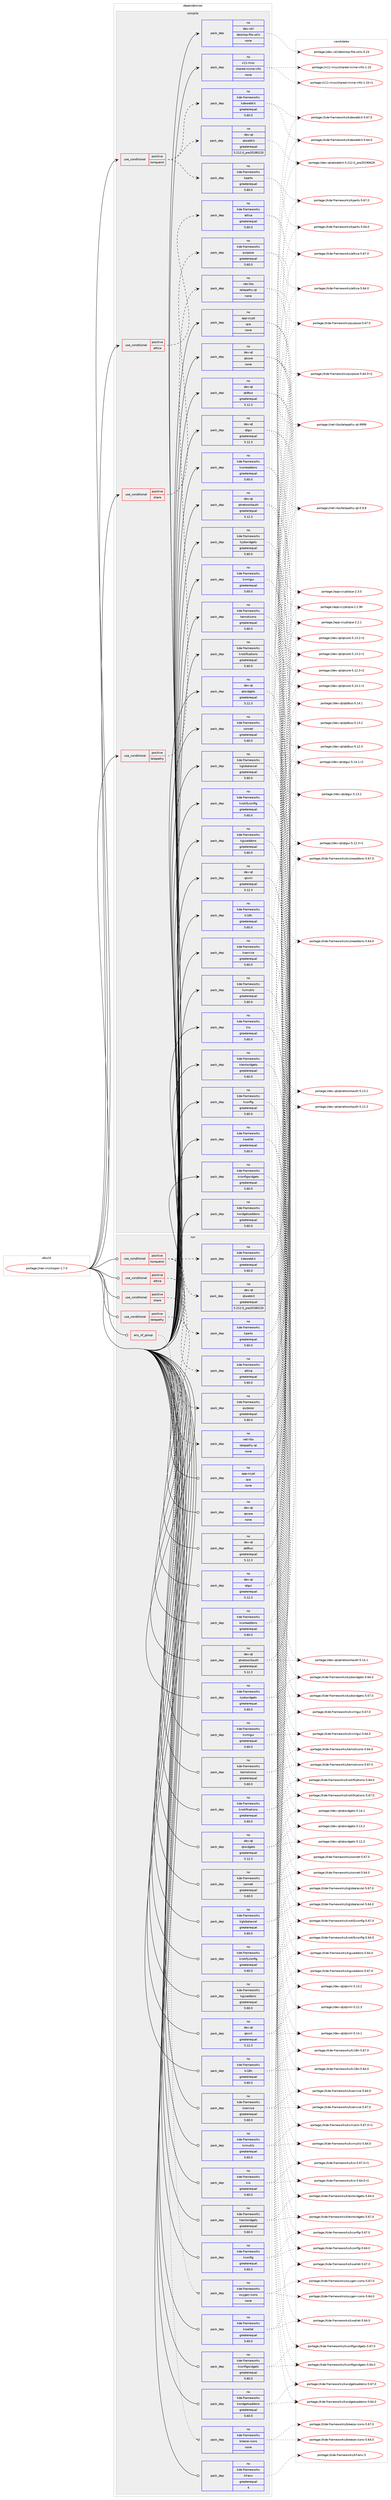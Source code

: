 digraph prolog {

# *************
# Graph options
# *************

newrank=true;
concentrate=true;
compound=true;
graph [rankdir=LR,fontname=Helvetica,fontsize=10,ranksep=1.5];#, ranksep=2.5, nodesep=0.2];
edge  [arrowhead=vee];
node  [fontname=Helvetica,fontsize=10];

# **********
# The ebuild
# **********

subgraph cluster_leftcol {
color=gray;
rank=same;
label=<<i>ebuild</i>>;
id [label="portage://net-im/choqok-1.7.0", color=red, width=4, href="../net-im/choqok-1.7.0.svg"];
}

# ****************
# The dependencies
# ****************

subgraph cluster_midcol {
color=gray;
label=<<i>dependencies</i>>;
subgraph cluster_compile {
fillcolor="#eeeeee";
style=filled;
label=<<i>compile</i>>;
subgraph cond21027 {
dependency94104 [label=<<TABLE BORDER="0" CELLBORDER="1" CELLSPACING="0" CELLPADDING="4"><TR><TD ROWSPAN="3" CELLPADDING="10">use_conditional</TD></TR><TR><TD>positive</TD></TR><TR><TD>attica</TD></TR></TABLE>>, shape=none, color=red];
subgraph pack71343 {
dependency94105 [label=<<TABLE BORDER="0" CELLBORDER="1" CELLSPACING="0" CELLPADDING="4" WIDTH="220"><TR><TD ROWSPAN="6" CELLPADDING="30">pack_dep</TD></TR><TR><TD WIDTH="110">no</TD></TR><TR><TD>kde-frameworks</TD></TR><TR><TD>attica</TD></TR><TR><TD>greaterequal</TD></TR><TR><TD>5.60.0</TD></TR></TABLE>>, shape=none, color=blue];
}
dependency94104:e -> dependency94105:w [weight=20,style="dashed",arrowhead="vee"];
}
id:e -> dependency94104:w [weight=20,style="solid",arrowhead="vee"];
subgraph cond21028 {
dependency94106 [label=<<TABLE BORDER="0" CELLBORDER="1" CELLSPACING="0" CELLPADDING="4"><TR><TD ROWSPAN="3" CELLPADDING="10">use_conditional</TD></TR><TR><TD>positive</TD></TR><TR><TD>konqueror</TD></TR></TABLE>>, shape=none, color=red];
subgraph pack71344 {
dependency94107 [label=<<TABLE BORDER="0" CELLBORDER="1" CELLSPACING="0" CELLPADDING="4" WIDTH="220"><TR><TD ROWSPAN="6" CELLPADDING="30">pack_dep</TD></TR><TR><TD WIDTH="110">no</TD></TR><TR><TD>dev-qt</TD></TR><TR><TD>qtwebkit</TD></TR><TR><TD>greaterequal</TD></TR><TR><TD>5.212.0_pre20180120</TD></TR></TABLE>>, shape=none, color=blue];
}
dependency94106:e -> dependency94107:w [weight=20,style="dashed",arrowhead="vee"];
subgraph pack71345 {
dependency94108 [label=<<TABLE BORDER="0" CELLBORDER="1" CELLSPACING="0" CELLPADDING="4" WIDTH="220"><TR><TD ROWSPAN="6" CELLPADDING="30">pack_dep</TD></TR><TR><TD WIDTH="110">no</TD></TR><TR><TD>kde-frameworks</TD></TR><TR><TD>kparts</TD></TR><TR><TD>greaterequal</TD></TR><TR><TD>5.60.0</TD></TR></TABLE>>, shape=none, color=blue];
}
dependency94106:e -> dependency94108:w [weight=20,style="dashed",arrowhead="vee"];
subgraph pack71346 {
dependency94109 [label=<<TABLE BORDER="0" CELLBORDER="1" CELLSPACING="0" CELLPADDING="4" WIDTH="220"><TR><TD ROWSPAN="6" CELLPADDING="30">pack_dep</TD></TR><TR><TD WIDTH="110">no</TD></TR><TR><TD>kde-frameworks</TD></TR><TR><TD>kdewebkit</TD></TR><TR><TD>greaterequal</TD></TR><TR><TD>5.60.0</TD></TR></TABLE>>, shape=none, color=blue];
}
dependency94106:e -> dependency94109:w [weight=20,style="dashed",arrowhead="vee"];
}
id:e -> dependency94106:w [weight=20,style="solid",arrowhead="vee"];
subgraph cond21029 {
dependency94110 [label=<<TABLE BORDER="0" CELLBORDER="1" CELLSPACING="0" CELLPADDING="4"><TR><TD ROWSPAN="3" CELLPADDING="10">use_conditional</TD></TR><TR><TD>positive</TD></TR><TR><TD>share</TD></TR></TABLE>>, shape=none, color=red];
subgraph pack71347 {
dependency94111 [label=<<TABLE BORDER="0" CELLBORDER="1" CELLSPACING="0" CELLPADDING="4" WIDTH="220"><TR><TD ROWSPAN="6" CELLPADDING="30">pack_dep</TD></TR><TR><TD WIDTH="110">no</TD></TR><TR><TD>kde-frameworks</TD></TR><TR><TD>purpose</TD></TR><TR><TD>greaterequal</TD></TR><TR><TD>5.60.0</TD></TR></TABLE>>, shape=none, color=blue];
}
dependency94110:e -> dependency94111:w [weight=20,style="dashed",arrowhead="vee"];
}
id:e -> dependency94110:w [weight=20,style="solid",arrowhead="vee"];
subgraph cond21030 {
dependency94112 [label=<<TABLE BORDER="0" CELLBORDER="1" CELLSPACING="0" CELLPADDING="4"><TR><TD ROWSPAN="3" CELLPADDING="10">use_conditional</TD></TR><TR><TD>positive</TD></TR><TR><TD>telepathy</TD></TR></TABLE>>, shape=none, color=red];
subgraph pack71348 {
dependency94113 [label=<<TABLE BORDER="0" CELLBORDER="1" CELLSPACING="0" CELLPADDING="4" WIDTH="220"><TR><TD ROWSPAN="6" CELLPADDING="30">pack_dep</TD></TR><TR><TD WIDTH="110">no</TD></TR><TR><TD>net-libs</TD></TR><TR><TD>telepathy-qt</TD></TR><TR><TD>none</TD></TR><TR><TD></TD></TR></TABLE>>, shape=none, color=blue];
}
dependency94112:e -> dependency94113:w [weight=20,style="dashed",arrowhead="vee"];
}
id:e -> dependency94112:w [weight=20,style="solid",arrowhead="vee"];
subgraph pack71349 {
dependency94114 [label=<<TABLE BORDER="0" CELLBORDER="1" CELLSPACING="0" CELLPADDING="4" WIDTH="220"><TR><TD ROWSPAN="6" CELLPADDING="30">pack_dep</TD></TR><TR><TD WIDTH="110">no</TD></TR><TR><TD>app-crypt</TD></TR><TR><TD>qca</TD></TR><TR><TD>none</TD></TR><TR><TD></TD></TR></TABLE>>, shape=none, color=blue];
}
id:e -> dependency94114:w [weight=20,style="solid",arrowhead="vee"];
subgraph pack71350 {
dependency94115 [label=<<TABLE BORDER="0" CELLBORDER="1" CELLSPACING="0" CELLPADDING="4" WIDTH="220"><TR><TD ROWSPAN="6" CELLPADDING="30">pack_dep</TD></TR><TR><TD WIDTH="110">no</TD></TR><TR><TD>dev-qt</TD></TR><TR><TD>qtcore</TD></TR><TR><TD>none</TD></TR><TR><TD></TD></TR></TABLE>>, shape=none, color=blue];
}
id:e -> dependency94115:w [weight=20,style="solid",arrowhead="vee"];
subgraph pack71351 {
dependency94116 [label=<<TABLE BORDER="0" CELLBORDER="1" CELLSPACING="0" CELLPADDING="4" WIDTH="220"><TR><TD ROWSPAN="6" CELLPADDING="30">pack_dep</TD></TR><TR><TD WIDTH="110">no</TD></TR><TR><TD>dev-qt</TD></TR><TR><TD>qtdbus</TD></TR><TR><TD>greaterequal</TD></TR><TR><TD>5.12.3</TD></TR></TABLE>>, shape=none, color=blue];
}
id:e -> dependency94116:w [weight=20,style="solid",arrowhead="vee"];
subgraph pack71352 {
dependency94117 [label=<<TABLE BORDER="0" CELLBORDER="1" CELLSPACING="0" CELLPADDING="4" WIDTH="220"><TR><TD ROWSPAN="6" CELLPADDING="30">pack_dep</TD></TR><TR><TD WIDTH="110">no</TD></TR><TR><TD>dev-qt</TD></TR><TR><TD>qtgui</TD></TR><TR><TD>greaterequal</TD></TR><TR><TD>5.12.3</TD></TR></TABLE>>, shape=none, color=blue];
}
id:e -> dependency94117:w [weight=20,style="solid",arrowhead="vee"];
subgraph pack71353 {
dependency94118 [label=<<TABLE BORDER="0" CELLBORDER="1" CELLSPACING="0" CELLPADDING="4" WIDTH="220"><TR><TD ROWSPAN="6" CELLPADDING="30">pack_dep</TD></TR><TR><TD WIDTH="110">no</TD></TR><TR><TD>dev-qt</TD></TR><TR><TD>qtnetworkauth</TD></TR><TR><TD>greaterequal</TD></TR><TR><TD>5.12.3</TD></TR></TABLE>>, shape=none, color=blue];
}
id:e -> dependency94118:w [weight=20,style="solid",arrowhead="vee"];
subgraph pack71354 {
dependency94119 [label=<<TABLE BORDER="0" CELLBORDER="1" CELLSPACING="0" CELLPADDING="4" WIDTH="220"><TR><TD ROWSPAN="6" CELLPADDING="30">pack_dep</TD></TR><TR><TD WIDTH="110">no</TD></TR><TR><TD>dev-qt</TD></TR><TR><TD>qtwidgets</TD></TR><TR><TD>greaterequal</TD></TR><TR><TD>5.12.3</TD></TR></TABLE>>, shape=none, color=blue];
}
id:e -> dependency94119:w [weight=20,style="solid",arrowhead="vee"];
subgraph pack71355 {
dependency94120 [label=<<TABLE BORDER="0" CELLBORDER="1" CELLSPACING="0" CELLPADDING="4" WIDTH="220"><TR><TD ROWSPAN="6" CELLPADDING="30">pack_dep</TD></TR><TR><TD WIDTH="110">no</TD></TR><TR><TD>dev-qt</TD></TR><TR><TD>qtxml</TD></TR><TR><TD>greaterequal</TD></TR><TR><TD>5.12.3</TD></TR></TABLE>>, shape=none, color=blue];
}
id:e -> dependency94120:w [weight=20,style="solid",arrowhead="vee"];
subgraph pack71356 {
dependency94121 [label=<<TABLE BORDER="0" CELLBORDER="1" CELLSPACING="0" CELLPADDING="4" WIDTH="220"><TR><TD ROWSPAN="6" CELLPADDING="30">pack_dep</TD></TR><TR><TD WIDTH="110">no</TD></TR><TR><TD>dev-util</TD></TR><TR><TD>desktop-file-utils</TD></TR><TR><TD>none</TD></TR><TR><TD></TD></TR></TABLE>>, shape=none, color=blue];
}
id:e -> dependency94121:w [weight=20,style="solid",arrowhead="vee"];
subgraph pack71357 {
dependency94122 [label=<<TABLE BORDER="0" CELLBORDER="1" CELLSPACING="0" CELLPADDING="4" WIDTH="220"><TR><TD ROWSPAN="6" CELLPADDING="30">pack_dep</TD></TR><TR><TD WIDTH="110">no</TD></TR><TR><TD>kde-frameworks</TD></TR><TR><TD>kcmutils</TD></TR><TR><TD>greaterequal</TD></TR><TR><TD>5.60.0</TD></TR></TABLE>>, shape=none, color=blue];
}
id:e -> dependency94122:w [weight=20,style="solid",arrowhead="vee"];
subgraph pack71358 {
dependency94123 [label=<<TABLE BORDER="0" CELLBORDER="1" CELLSPACING="0" CELLPADDING="4" WIDTH="220"><TR><TD ROWSPAN="6" CELLPADDING="30">pack_dep</TD></TR><TR><TD WIDTH="110">no</TD></TR><TR><TD>kde-frameworks</TD></TR><TR><TD>kconfig</TD></TR><TR><TD>greaterequal</TD></TR><TR><TD>5.60.0</TD></TR></TABLE>>, shape=none, color=blue];
}
id:e -> dependency94123:w [weight=20,style="solid",arrowhead="vee"];
subgraph pack71359 {
dependency94124 [label=<<TABLE BORDER="0" CELLBORDER="1" CELLSPACING="0" CELLPADDING="4" WIDTH="220"><TR><TD ROWSPAN="6" CELLPADDING="30">pack_dep</TD></TR><TR><TD WIDTH="110">no</TD></TR><TR><TD>kde-frameworks</TD></TR><TR><TD>kconfigwidgets</TD></TR><TR><TD>greaterequal</TD></TR><TR><TD>5.60.0</TD></TR></TABLE>>, shape=none, color=blue];
}
id:e -> dependency94124:w [weight=20,style="solid",arrowhead="vee"];
subgraph pack71360 {
dependency94125 [label=<<TABLE BORDER="0" CELLBORDER="1" CELLSPACING="0" CELLPADDING="4" WIDTH="220"><TR><TD ROWSPAN="6" CELLPADDING="30">pack_dep</TD></TR><TR><TD WIDTH="110">no</TD></TR><TR><TD>kde-frameworks</TD></TR><TR><TD>kcoreaddons</TD></TR><TR><TD>greaterequal</TD></TR><TR><TD>5.60.0</TD></TR></TABLE>>, shape=none, color=blue];
}
id:e -> dependency94125:w [weight=20,style="solid",arrowhead="vee"];
subgraph pack71361 {
dependency94126 [label=<<TABLE BORDER="0" CELLBORDER="1" CELLSPACING="0" CELLPADDING="4" WIDTH="220"><TR><TD ROWSPAN="6" CELLPADDING="30">pack_dep</TD></TR><TR><TD WIDTH="110">no</TD></TR><TR><TD>kde-frameworks</TD></TR><TR><TD>kemoticons</TD></TR><TR><TD>greaterequal</TD></TR><TR><TD>5.60.0</TD></TR></TABLE>>, shape=none, color=blue];
}
id:e -> dependency94126:w [weight=20,style="solid",arrowhead="vee"];
subgraph pack71362 {
dependency94127 [label=<<TABLE BORDER="0" CELLBORDER="1" CELLSPACING="0" CELLPADDING="4" WIDTH="220"><TR><TD ROWSPAN="6" CELLPADDING="30">pack_dep</TD></TR><TR><TD WIDTH="110">no</TD></TR><TR><TD>kde-frameworks</TD></TR><TR><TD>kglobalaccel</TD></TR><TR><TD>greaterequal</TD></TR><TR><TD>5.60.0</TD></TR></TABLE>>, shape=none, color=blue];
}
id:e -> dependency94127:w [weight=20,style="solid",arrowhead="vee"];
subgraph pack71363 {
dependency94128 [label=<<TABLE BORDER="0" CELLBORDER="1" CELLSPACING="0" CELLPADDING="4" WIDTH="220"><TR><TD ROWSPAN="6" CELLPADDING="30">pack_dep</TD></TR><TR><TD WIDTH="110">no</TD></TR><TR><TD>kde-frameworks</TD></TR><TR><TD>kguiaddons</TD></TR><TR><TD>greaterequal</TD></TR><TR><TD>5.60.0</TD></TR></TABLE>>, shape=none, color=blue];
}
id:e -> dependency94128:w [weight=20,style="solid",arrowhead="vee"];
subgraph pack71364 {
dependency94129 [label=<<TABLE BORDER="0" CELLBORDER="1" CELLSPACING="0" CELLPADDING="4" WIDTH="220"><TR><TD ROWSPAN="6" CELLPADDING="30">pack_dep</TD></TR><TR><TD WIDTH="110">no</TD></TR><TR><TD>kde-frameworks</TD></TR><TR><TD>ki18n</TD></TR><TR><TD>greaterequal</TD></TR><TR><TD>5.60.0</TD></TR></TABLE>>, shape=none, color=blue];
}
id:e -> dependency94129:w [weight=20,style="solid",arrowhead="vee"];
subgraph pack71365 {
dependency94130 [label=<<TABLE BORDER="0" CELLBORDER="1" CELLSPACING="0" CELLPADDING="4" WIDTH="220"><TR><TD ROWSPAN="6" CELLPADDING="30">pack_dep</TD></TR><TR><TD WIDTH="110">no</TD></TR><TR><TD>kde-frameworks</TD></TR><TR><TD>kio</TD></TR><TR><TD>greaterequal</TD></TR><TR><TD>5.60.0</TD></TR></TABLE>>, shape=none, color=blue];
}
id:e -> dependency94130:w [weight=20,style="solid",arrowhead="vee"];
subgraph pack71366 {
dependency94131 [label=<<TABLE BORDER="0" CELLBORDER="1" CELLSPACING="0" CELLPADDING="4" WIDTH="220"><TR><TD ROWSPAN="6" CELLPADDING="30">pack_dep</TD></TR><TR><TD WIDTH="110">no</TD></TR><TR><TD>kde-frameworks</TD></TR><TR><TD>kjobwidgets</TD></TR><TR><TD>greaterequal</TD></TR><TR><TD>5.60.0</TD></TR></TABLE>>, shape=none, color=blue];
}
id:e -> dependency94131:w [weight=20,style="solid",arrowhead="vee"];
subgraph pack71367 {
dependency94132 [label=<<TABLE BORDER="0" CELLBORDER="1" CELLSPACING="0" CELLPADDING="4" WIDTH="220"><TR><TD ROWSPAN="6" CELLPADDING="30">pack_dep</TD></TR><TR><TD WIDTH="110">no</TD></TR><TR><TD>kde-frameworks</TD></TR><TR><TD>knotifications</TD></TR><TR><TD>greaterequal</TD></TR><TR><TD>5.60.0</TD></TR></TABLE>>, shape=none, color=blue];
}
id:e -> dependency94132:w [weight=20,style="solid",arrowhead="vee"];
subgraph pack71368 {
dependency94133 [label=<<TABLE BORDER="0" CELLBORDER="1" CELLSPACING="0" CELLPADDING="4" WIDTH="220"><TR><TD ROWSPAN="6" CELLPADDING="30">pack_dep</TD></TR><TR><TD WIDTH="110">no</TD></TR><TR><TD>kde-frameworks</TD></TR><TR><TD>knotifyconfig</TD></TR><TR><TD>greaterequal</TD></TR><TR><TD>5.60.0</TD></TR></TABLE>>, shape=none, color=blue];
}
id:e -> dependency94133:w [weight=20,style="solid",arrowhead="vee"];
subgraph pack71369 {
dependency94134 [label=<<TABLE BORDER="0" CELLBORDER="1" CELLSPACING="0" CELLPADDING="4" WIDTH="220"><TR><TD ROWSPAN="6" CELLPADDING="30">pack_dep</TD></TR><TR><TD WIDTH="110">no</TD></TR><TR><TD>kde-frameworks</TD></TR><TR><TD>kservice</TD></TR><TR><TD>greaterequal</TD></TR><TR><TD>5.60.0</TD></TR></TABLE>>, shape=none, color=blue];
}
id:e -> dependency94134:w [weight=20,style="solid",arrowhead="vee"];
subgraph pack71370 {
dependency94135 [label=<<TABLE BORDER="0" CELLBORDER="1" CELLSPACING="0" CELLPADDING="4" WIDTH="220"><TR><TD ROWSPAN="6" CELLPADDING="30">pack_dep</TD></TR><TR><TD WIDTH="110">no</TD></TR><TR><TD>kde-frameworks</TD></TR><TR><TD>ktextwidgets</TD></TR><TR><TD>greaterequal</TD></TR><TR><TD>5.60.0</TD></TR></TABLE>>, shape=none, color=blue];
}
id:e -> dependency94135:w [weight=20,style="solid",arrowhead="vee"];
subgraph pack71371 {
dependency94136 [label=<<TABLE BORDER="0" CELLBORDER="1" CELLSPACING="0" CELLPADDING="4" WIDTH="220"><TR><TD ROWSPAN="6" CELLPADDING="30">pack_dep</TD></TR><TR><TD WIDTH="110">no</TD></TR><TR><TD>kde-frameworks</TD></TR><TR><TD>kwallet</TD></TR><TR><TD>greaterequal</TD></TR><TR><TD>5.60.0</TD></TR></TABLE>>, shape=none, color=blue];
}
id:e -> dependency94136:w [weight=20,style="solid",arrowhead="vee"];
subgraph pack71372 {
dependency94137 [label=<<TABLE BORDER="0" CELLBORDER="1" CELLSPACING="0" CELLPADDING="4" WIDTH="220"><TR><TD ROWSPAN="6" CELLPADDING="30">pack_dep</TD></TR><TR><TD WIDTH="110">no</TD></TR><TR><TD>kde-frameworks</TD></TR><TR><TD>kwidgetsaddons</TD></TR><TR><TD>greaterequal</TD></TR><TR><TD>5.60.0</TD></TR></TABLE>>, shape=none, color=blue];
}
id:e -> dependency94137:w [weight=20,style="solid",arrowhead="vee"];
subgraph pack71373 {
dependency94138 [label=<<TABLE BORDER="0" CELLBORDER="1" CELLSPACING="0" CELLPADDING="4" WIDTH="220"><TR><TD ROWSPAN="6" CELLPADDING="30">pack_dep</TD></TR><TR><TD WIDTH="110">no</TD></TR><TR><TD>kde-frameworks</TD></TR><TR><TD>kxmlgui</TD></TR><TR><TD>greaterequal</TD></TR><TR><TD>5.60.0</TD></TR></TABLE>>, shape=none, color=blue];
}
id:e -> dependency94138:w [weight=20,style="solid",arrowhead="vee"];
subgraph pack71374 {
dependency94139 [label=<<TABLE BORDER="0" CELLBORDER="1" CELLSPACING="0" CELLPADDING="4" WIDTH="220"><TR><TD ROWSPAN="6" CELLPADDING="30">pack_dep</TD></TR><TR><TD WIDTH="110">no</TD></TR><TR><TD>kde-frameworks</TD></TR><TR><TD>sonnet</TD></TR><TR><TD>greaterequal</TD></TR><TR><TD>5.60.0</TD></TR></TABLE>>, shape=none, color=blue];
}
id:e -> dependency94139:w [weight=20,style="solid",arrowhead="vee"];
subgraph pack71375 {
dependency94140 [label=<<TABLE BORDER="0" CELLBORDER="1" CELLSPACING="0" CELLPADDING="4" WIDTH="220"><TR><TD ROWSPAN="6" CELLPADDING="30">pack_dep</TD></TR><TR><TD WIDTH="110">no</TD></TR><TR><TD>x11-misc</TD></TR><TR><TD>shared-mime-info</TD></TR><TR><TD>none</TD></TR><TR><TD></TD></TR></TABLE>>, shape=none, color=blue];
}
id:e -> dependency94140:w [weight=20,style="solid",arrowhead="vee"];
}
subgraph cluster_compileandrun {
fillcolor="#eeeeee";
style=filled;
label=<<i>compile and run</i>>;
}
subgraph cluster_run {
fillcolor="#eeeeee";
style=filled;
label=<<i>run</i>>;
subgraph any1649 {
dependency94141 [label=<<TABLE BORDER="0" CELLBORDER="1" CELLSPACING="0" CELLPADDING="4"><TR><TD CELLPADDING="10">any_of_group</TD></TR></TABLE>>, shape=none, color=red];subgraph pack71376 {
dependency94142 [label=<<TABLE BORDER="0" CELLBORDER="1" CELLSPACING="0" CELLPADDING="4" WIDTH="220"><TR><TD ROWSPAN="6" CELLPADDING="30">pack_dep</TD></TR><TR><TD WIDTH="110">no</TD></TR><TR><TD>kde-frameworks</TD></TR><TR><TD>breeze-icons</TD></TR><TR><TD>none</TD></TR><TR><TD></TD></TR></TABLE>>, shape=none, color=blue];
}
dependency94141:e -> dependency94142:w [weight=20,style="dotted",arrowhead="oinv"];
subgraph pack71377 {
dependency94143 [label=<<TABLE BORDER="0" CELLBORDER="1" CELLSPACING="0" CELLPADDING="4" WIDTH="220"><TR><TD ROWSPAN="6" CELLPADDING="30">pack_dep</TD></TR><TR><TD WIDTH="110">no</TD></TR><TR><TD>kde-frameworks</TD></TR><TR><TD>oxygen-icons</TD></TR><TR><TD>none</TD></TR><TR><TD></TD></TR></TABLE>>, shape=none, color=blue];
}
dependency94141:e -> dependency94143:w [weight=20,style="dotted",arrowhead="oinv"];
}
id:e -> dependency94141:w [weight=20,style="solid",arrowhead="odot"];
subgraph cond21031 {
dependency94144 [label=<<TABLE BORDER="0" CELLBORDER="1" CELLSPACING="0" CELLPADDING="4"><TR><TD ROWSPAN="3" CELLPADDING="10">use_conditional</TD></TR><TR><TD>positive</TD></TR><TR><TD>attica</TD></TR></TABLE>>, shape=none, color=red];
subgraph pack71378 {
dependency94145 [label=<<TABLE BORDER="0" CELLBORDER="1" CELLSPACING="0" CELLPADDING="4" WIDTH="220"><TR><TD ROWSPAN="6" CELLPADDING="30">pack_dep</TD></TR><TR><TD WIDTH="110">no</TD></TR><TR><TD>kde-frameworks</TD></TR><TR><TD>attica</TD></TR><TR><TD>greaterequal</TD></TR><TR><TD>5.60.0</TD></TR></TABLE>>, shape=none, color=blue];
}
dependency94144:e -> dependency94145:w [weight=20,style="dashed",arrowhead="vee"];
}
id:e -> dependency94144:w [weight=20,style="solid",arrowhead="odot"];
subgraph cond21032 {
dependency94146 [label=<<TABLE BORDER="0" CELLBORDER="1" CELLSPACING="0" CELLPADDING="4"><TR><TD ROWSPAN="3" CELLPADDING="10">use_conditional</TD></TR><TR><TD>positive</TD></TR><TR><TD>konqueror</TD></TR></TABLE>>, shape=none, color=red];
subgraph pack71379 {
dependency94147 [label=<<TABLE BORDER="0" CELLBORDER="1" CELLSPACING="0" CELLPADDING="4" WIDTH="220"><TR><TD ROWSPAN="6" CELLPADDING="30">pack_dep</TD></TR><TR><TD WIDTH="110">no</TD></TR><TR><TD>dev-qt</TD></TR><TR><TD>qtwebkit</TD></TR><TR><TD>greaterequal</TD></TR><TR><TD>5.212.0_pre20180120</TD></TR></TABLE>>, shape=none, color=blue];
}
dependency94146:e -> dependency94147:w [weight=20,style="dashed",arrowhead="vee"];
subgraph pack71380 {
dependency94148 [label=<<TABLE BORDER="0" CELLBORDER="1" CELLSPACING="0" CELLPADDING="4" WIDTH="220"><TR><TD ROWSPAN="6" CELLPADDING="30">pack_dep</TD></TR><TR><TD WIDTH="110">no</TD></TR><TR><TD>kde-frameworks</TD></TR><TR><TD>kparts</TD></TR><TR><TD>greaterequal</TD></TR><TR><TD>5.60.0</TD></TR></TABLE>>, shape=none, color=blue];
}
dependency94146:e -> dependency94148:w [weight=20,style="dashed",arrowhead="vee"];
subgraph pack71381 {
dependency94149 [label=<<TABLE BORDER="0" CELLBORDER="1" CELLSPACING="0" CELLPADDING="4" WIDTH="220"><TR><TD ROWSPAN="6" CELLPADDING="30">pack_dep</TD></TR><TR><TD WIDTH="110">no</TD></TR><TR><TD>kde-frameworks</TD></TR><TR><TD>kdewebkit</TD></TR><TR><TD>greaterequal</TD></TR><TR><TD>5.60.0</TD></TR></TABLE>>, shape=none, color=blue];
}
dependency94146:e -> dependency94149:w [weight=20,style="dashed",arrowhead="vee"];
}
id:e -> dependency94146:w [weight=20,style="solid",arrowhead="odot"];
subgraph cond21033 {
dependency94150 [label=<<TABLE BORDER="0" CELLBORDER="1" CELLSPACING="0" CELLPADDING="4"><TR><TD ROWSPAN="3" CELLPADDING="10">use_conditional</TD></TR><TR><TD>positive</TD></TR><TR><TD>share</TD></TR></TABLE>>, shape=none, color=red];
subgraph pack71382 {
dependency94151 [label=<<TABLE BORDER="0" CELLBORDER="1" CELLSPACING="0" CELLPADDING="4" WIDTH="220"><TR><TD ROWSPAN="6" CELLPADDING="30">pack_dep</TD></TR><TR><TD WIDTH="110">no</TD></TR><TR><TD>kde-frameworks</TD></TR><TR><TD>purpose</TD></TR><TR><TD>greaterequal</TD></TR><TR><TD>5.60.0</TD></TR></TABLE>>, shape=none, color=blue];
}
dependency94150:e -> dependency94151:w [weight=20,style="dashed",arrowhead="vee"];
}
id:e -> dependency94150:w [weight=20,style="solid",arrowhead="odot"];
subgraph cond21034 {
dependency94152 [label=<<TABLE BORDER="0" CELLBORDER="1" CELLSPACING="0" CELLPADDING="4"><TR><TD ROWSPAN="3" CELLPADDING="10">use_conditional</TD></TR><TR><TD>positive</TD></TR><TR><TD>telepathy</TD></TR></TABLE>>, shape=none, color=red];
subgraph pack71383 {
dependency94153 [label=<<TABLE BORDER="0" CELLBORDER="1" CELLSPACING="0" CELLPADDING="4" WIDTH="220"><TR><TD ROWSPAN="6" CELLPADDING="30">pack_dep</TD></TR><TR><TD WIDTH="110">no</TD></TR><TR><TD>net-libs</TD></TR><TR><TD>telepathy-qt</TD></TR><TR><TD>none</TD></TR><TR><TD></TD></TR></TABLE>>, shape=none, color=blue];
}
dependency94152:e -> dependency94153:w [weight=20,style="dashed",arrowhead="vee"];
}
id:e -> dependency94152:w [weight=20,style="solid",arrowhead="odot"];
subgraph pack71384 {
dependency94154 [label=<<TABLE BORDER="0" CELLBORDER="1" CELLSPACING="0" CELLPADDING="4" WIDTH="220"><TR><TD ROWSPAN="6" CELLPADDING="30">pack_dep</TD></TR><TR><TD WIDTH="110">no</TD></TR><TR><TD>app-crypt</TD></TR><TR><TD>qca</TD></TR><TR><TD>none</TD></TR><TR><TD></TD></TR></TABLE>>, shape=none, color=blue];
}
id:e -> dependency94154:w [weight=20,style="solid",arrowhead="odot"];
subgraph pack71385 {
dependency94155 [label=<<TABLE BORDER="0" CELLBORDER="1" CELLSPACING="0" CELLPADDING="4" WIDTH="220"><TR><TD ROWSPAN="6" CELLPADDING="30">pack_dep</TD></TR><TR><TD WIDTH="110">no</TD></TR><TR><TD>dev-qt</TD></TR><TR><TD>qtcore</TD></TR><TR><TD>none</TD></TR><TR><TD></TD></TR></TABLE>>, shape=none, color=blue];
}
id:e -> dependency94155:w [weight=20,style="solid",arrowhead="odot"];
subgraph pack71386 {
dependency94156 [label=<<TABLE BORDER="0" CELLBORDER="1" CELLSPACING="0" CELLPADDING="4" WIDTH="220"><TR><TD ROWSPAN="6" CELLPADDING="30">pack_dep</TD></TR><TR><TD WIDTH="110">no</TD></TR><TR><TD>dev-qt</TD></TR><TR><TD>qtdbus</TD></TR><TR><TD>greaterequal</TD></TR><TR><TD>5.12.3</TD></TR></TABLE>>, shape=none, color=blue];
}
id:e -> dependency94156:w [weight=20,style="solid",arrowhead="odot"];
subgraph pack71387 {
dependency94157 [label=<<TABLE BORDER="0" CELLBORDER="1" CELLSPACING="0" CELLPADDING="4" WIDTH="220"><TR><TD ROWSPAN="6" CELLPADDING="30">pack_dep</TD></TR><TR><TD WIDTH="110">no</TD></TR><TR><TD>dev-qt</TD></TR><TR><TD>qtgui</TD></TR><TR><TD>greaterequal</TD></TR><TR><TD>5.12.3</TD></TR></TABLE>>, shape=none, color=blue];
}
id:e -> dependency94157:w [weight=20,style="solid",arrowhead="odot"];
subgraph pack71388 {
dependency94158 [label=<<TABLE BORDER="0" CELLBORDER="1" CELLSPACING="0" CELLPADDING="4" WIDTH="220"><TR><TD ROWSPAN="6" CELLPADDING="30">pack_dep</TD></TR><TR><TD WIDTH="110">no</TD></TR><TR><TD>dev-qt</TD></TR><TR><TD>qtnetworkauth</TD></TR><TR><TD>greaterequal</TD></TR><TR><TD>5.12.3</TD></TR></TABLE>>, shape=none, color=blue];
}
id:e -> dependency94158:w [weight=20,style="solid",arrowhead="odot"];
subgraph pack71389 {
dependency94159 [label=<<TABLE BORDER="0" CELLBORDER="1" CELLSPACING="0" CELLPADDING="4" WIDTH="220"><TR><TD ROWSPAN="6" CELLPADDING="30">pack_dep</TD></TR><TR><TD WIDTH="110">no</TD></TR><TR><TD>dev-qt</TD></TR><TR><TD>qtwidgets</TD></TR><TR><TD>greaterequal</TD></TR><TR><TD>5.12.3</TD></TR></TABLE>>, shape=none, color=blue];
}
id:e -> dependency94159:w [weight=20,style="solid",arrowhead="odot"];
subgraph pack71390 {
dependency94160 [label=<<TABLE BORDER="0" CELLBORDER="1" CELLSPACING="0" CELLPADDING="4" WIDTH="220"><TR><TD ROWSPAN="6" CELLPADDING="30">pack_dep</TD></TR><TR><TD WIDTH="110">no</TD></TR><TR><TD>dev-qt</TD></TR><TR><TD>qtxml</TD></TR><TR><TD>greaterequal</TD></TR><TR><TD>5.12.3</TD></TR></TABLE>>, shape=none, color=blue];
}
id:e -> dependency94160:w [weight=20,style="solid",arrowhead="odot"];
subgraph pack71391 {
dependency94161 [label=<<TABLE BORDER="0" CELLBORDER="1" CELLSPACING="0" CELLPADDING="4" WIDTH="220"><TR><TD ROWSPAN="6" CELLPADDING="30">pack_dep</TD></TR><TR><TD WIDTH="110">no</TD></TR><TR><TD>kde-frameworks</TD></TR><TR><TD>kcmutils</TD></TR><TR><TD>greaterequal</TD></TR><TR><TD>5.60.0</TD></TR></TABLE>>, shape=none, color=blue];
}
id:e -> dependency94161:w [weight=20,style="solid",arrowhead="odot"];
subgraph pack71392 {
dependency94162 [label=<<TABLE BORDER="0" CELLBORDER="1" CELLSPACING="0" CELLPADDING="4" WIDTH="220"><TR><TD ROWSPAN="6" CELLPADDING="30">pack_dep</TD></TR><TR><TD WIDTH="110">no</TD></TR><TR><TD>kde-frameworks</TD></TR><TR><TD>kconfig</TD></TR><TR><TD>greaterequal</TD></TR><TR><TD>5.60.0</TD></TR></TABLE>>, shape=none, color=blue];
}
id:e -> dependency94162:w [weight=20,style="solid",arrowhead="odot"];
subgraph pack71393 {
dependency94163 [label=<<TABLE BORDER="0" CELLBORDER="1" CELLSPACING="0" CELLPADDING="4" WIDTH="220"><TR><TD ROWSPAN="6" CELLPADDING="30">pack_dep</TD></TR><TR><TD WIDTH="110">no</TD></TR><TR><TD>kde-frameworks</TD></TR><TR><TD>kconfigwidgets</TD></TR><TR><TD>greaterequal</TD></TR><TR><TD>5.60.0</TD></TR></TABLE>>, shape=none, color=blue];
}
id:e -> dependency94163:w [weight=20,style="solid",arrowhead="odot"];
subgraph pack71394 {
dependency94164 [label=<<TABLE BORDER="0" CELLBORDER="1" CELLSPACING="0" CELLPADDING="4" WIDTH="220"><TR><TD ROWSPAN="6" CELLPADDING="30">pack_dep</TD></TR><TR><TD WIDTH="110">no</TD></TR><TR><TD>kde-frameworks</TD></TR><TR><TD>kcoreaddons</TD></TR><TR><TD>greaterequal</TD></TR><TR><TD>5.60.0</TD></TR></TABLE>>, shape=none, color=blue];
}
id:e -> dependency94164:w [weight=20,style="solid",arrowhead="odot"];
subgraph pack71395 {
dependency94165 [label=<<TABLE BORDER="0" CELLBORDER="1" CELLSPACING="0" CELLPADDING="4" WIDTH="220"><TR><TD ROWSPAN="6" CELLPADDING="30">pack_dep</TD></TR><TR><TD WIDTH="110">no</TD></TR><TR><TD>kde-frameworks</TD></TR><TR><TD>kemoticons</TD></TR><TR><TD>greaterequal</TD></TR><TR><TD>5.60.0</TD></TR></TABLE>>, shape=none, color=blue];
}
id:e -> dependency94165:w [weight=20,style="solid",arrowhead="odot"];
subgraph pack71396 {
dependency94166 [label=<<TABLE BORDER="0" CELLBORDER="1" CELLSPACING="0" CELLPADDING="4" WIDTH="220"><TR><TD ROWSPAN="6" CELLPADDING="30">pack_dep</TD></TR><TR><TD WIDTH="110">no</TD></TR><TR><TD>kde-frameworks</TD></TR><TR><TD>kf-env</TD></TR><TR><TD>greaterequal</TD></TR><TR><TD>4</TD></TR></TABLE>>, shape=none, color=blue];
}
id:e -> dependency94166:w [weight=20,style="solid",arrowhead="odot"];
subgraph pack71397 {
dependency94167 [label=<<TABLE BORDER="0" CELLBORDER="1" CELLSPACING="0" CELLPADDING="4" WIDTH="220"><TR><TD ROWSPAN="6" CELLPADDING="30">pack_dep</TD></TR><TR><TD WIDTH="110">no</TD></TR><TR><TD>kde-frameworks</TD></TR><TR><TD>kglobalaccel</TD></TR><TR><TD>greaterequal</TD></TR><TR><TD>5.60.0</TD></TR></TABLE>>, shape=none, color=blue];
}
id:e -> dependency94167:w [weight=20,style="solid",arrowhead="odot"];
subgraph pack71398 {
dependency94168 [label=<<TABLE BORDER="0" CELLBORDER="1" CELLSPACING="0" CELLPADDING="4" WIDTH="220"><TR><TD ROWSPAN="6" CELLPADDING="30">pack_dep</TD></TR><TR><TD WIDTH="110">no</TD></TR><TR><TD>kde-frameworks</TD></TR><TR><TD>kguiaddons</TD></TR><TR><TD>greaterequal</TD></TR><TR><TD>5.60.0</TD></TR></TABLE>>, shape=none, color=blue];
}
id:e -> dependency94168:w [weight=20,style="solid",arrowhead="odot"];
subgraph pack71399 {
dependency94169 [label=<<TABLE BORDER="0" CELLBORDER="1" CELLSPACING="0" CELLPADDING="4" WIDTH="220"><TR><TD ROWSPAN="6" CELLPADDING="30">pack_dep</TD></TR><TR><TD WIDTH="110">no</TD></TR><TR><TD>kde-frameworks</TD></TR><TR><TD>ki18n</TD></TR><TR><TD>greaterequal</TD></TR><TR><TD>5.60.0</TD></TR></TABLE>>, shape=none, color=blue];
}
id:e -> dependency94169:w [weight=20,style="solid",arrowhead="odot"];
subgraph pack71400 {
dependency94170 [label=<<TABLE BORDER="0" CELLBORDER="1" CELLSPACING="0" CELLPADDING="4" WIDTH="220"><TR><TD ROWSPAN="6" CELLPADDING="30">pack_dep</TD></TR><TR><TD WIDTH="110">no</TD></TR><TR><TD>kde-frameworks</TD></TR><TR><TD>kio</TD></TR><TR><TD>greaterequal</TD></TR><TR><TD>5.60.0</TD></TR></TABLE>>, shape=none, color=blue];
}
id:e -> dependency94170:w [weight=20,style="solid",arrowhead="odot"];
subgraph pack71401 {
dependency94171 [label=<<TABLE BORDER="0" CELLBORDER="1" CELLSPACING="0" CELLPADDING="4" WIDTH="220"><TR><TD ROWSPAN="6" CELLPADDING="30">pack_dep</TD></TR><TR><TD WIDTH="110">no</TD></TR><TR><TD>kde-frameworks</TD></TR><TR><TD>kjobwidgets</TD></TR><TR><TD>greaterequal</TD></TR><TR><TD>5.60.0</TD></TR></TABLE>>, shape=none, color=blue];
}
id:e -> dependency94171:w [weight=20,style="solid",arrowhead="odot"];
subgraph pack71402 {
dependency94172 [label=<<TABLE BORDER="0" CELLBORDER="1" CELLSPACING="0" CELLPADDING="4" WIDTH="220"><TR><TD ROWSPAN="6" CELLPADDING="30">pack_dep</TD></TR><TR><TD WIDTH="110">no</TD></TR><TR><TD>kde-frameworks</TD></TR><TR><TD>knotifications</TD></TR><TR><TD>greaterequal</TD></TR><TR><TD>5.60.0</TD></TR></TABLE>>, shape=none, color=blue];
}
id:e -> dependency94172:w [weight=20,style="solid",arrowhead="odot"];
subgraph pack71403 {
dependency94173 [label=<<TABLE BORDER="0" CELLBORDER="1" CELLSPACING="0" CELLPADDING="4" WIDTH="220"><TR><TD ROWSPAN="6" CELLPADDING="30">pack_dep</TD></TR><TR><TD WIDTH="110">no</TD></TR><TR><TD>kde-frameworks</TD></TR><TR><TD>knotifyconfig</TD></TR><TR><TD>greaterequal</TD></TR><TR><TD>5.60.0</TD></TR></TABLE>>, shape=none, color=blue];
}
id:e -> dependency94173:w [weight=20,style="solid",arrowhead="odot"];
subgraph pack71404 {
dependency94174 [label=<<TABLE BORDER="0" CELLBORDER="1" CELLSPACING="0" CELLPADDING="4" WIDTH="220"><TR><TD ROWSPAN="6" CELLPADDING="30">pack_dep</TD></TR><TR><TD WIDTH="110">no</TD></TR><TR><TD>kde-frameworks</TD></TR><TR><TD>kservice</TD></TR><TR><TD>greaterequal</TD></TR><TR><TD>5.60.0</TD></TR></TABLE>>, shape=none, color=blue];
}
id:e -> dependency94174:w [weight=20,style="solid",arrowhead="odot"];
subgraph pack71405 {
dependency94175 [label=<<TABLE BORDER="0" CELLBORDER="1" CELLSPACING="0" CELLPADDING="4" WIDTH="220"><TR><TD ROWSPAN="6" CELLPADDING="30">pack_dep</TD></TR><TR><TD WIDTH="110">no</TD></TR><TR><TD>kde-frameworks</TD></TR><TR><TD>ktextwidgets</TD></TR><TR><TD>greaterequal</TD></TR><TR><TD>5.60.0</TD></TR></TABLE>>, shape=none, color=blue];
}
id:e -> dependency94175:w [weight=20,style="solid",arrowhead="odot"];
subgraph pack71406 {
dependency94176 [label=<<TABLE BORDER="0" CELLBORDER="1" CELLSPACING="0" CELLPADDING="4" WIDTH="220"><TR><TD ROWSPAN="6" CELLPADDING="30">pack_dep</TD></TR><TR><TD WIDTH="110">no</TD></TR><TR><TD>kde-frameworks</TD></TR><TR><TD>kwallet</TD></TR><TR><TD>greaterequal</TD></TR><TR><TD>5.60.0</TD></TR></TABLE>>, shape=none, color=blue];
}
id:e -> dependency94176:w [weight=20,style="solid",arrowhead="odot"];
subgraph pack71407 {
dependency94177 [label=<<TABLE BORDER="0" CELLBORDER="1" CELLSPACING="0" CELLPADDING="4" WIDTH="220"><TR><TD ROWSPAN="6" CELLPADDING="30">pack_dep</TD></TR><TR><TD WIDTH="110">no</TD></TR><TR><TD>kde-frameworks</TD></TR><TR><TD>kwidgetsaddons</TD></TR><TR><TD>greaterequal</TD></TR><TR><TD>5.60.0</TD></TR></TABLE>>, shape=none, color=blue];
}
id:e -> dependency94177:w [weight=20,style="solid",arrowhead="odot"];
subgraph pack71408 {
dependency94178 [label=<<TABLE BORDER="0" CELLBORDER="1" CELLSPACING="0" CELLPADDING="4" WIDTH="220"><TR><TD ROWSPAN="6" CELLPADDING="30">pack_dep</TD></TR><TR><TD WIDTH="110">no</TD></TR><TR><TD>kde-frameworks</TD></TR><TR><TD>kxmlgui</TD></TR><TR><TD>greaterequal</TD></TR><TR><TD>5.60.0</TD></TR></TABLE>>, shape=none, color=blue];
}
id:e -> dependency94178:w [weight=20,style="solid",arrowhead="odot"];
subgraph pack71409 {
dependency94179 [label=<<TABLE BORDER="0" CELLBORDER="1" CELLSPACING="0" CELLPADDING="4" WIDTH="220"><TR><TD ROWSPAN="6" CELLPADDING="30">pack_dep</TD></TR><TR><TD WIDTH="110">no</TD></TR><TR><TD>kde-frameworks</TD></TR><TR><TD>sonnet</TD></TR><TR><TD>greaterequal</TD></TR><TR><TD>5.60.0</TD></TR></TABLE>>, shape=none, color=blue];
}
id:e -> dependency94179:w [weight=20,style="solid",arrowhead="odot"];
}
}

# **************
# The candidates
# **************

subgraph cluster_choices {
rank=same;
color=gray;
label=<<i>candidates</i>>;

subgraph choice71343 {
color=black;
nodesep=1;
choice10710010145102114971091011191111141071154797116116105999745534654554648 [label="portage://kde-frameworks/attica-5.67.0", color=red, width=4,href="../kde-frameworks/attica-5.67.0.svg"];
choice10710010145102114971091011191111141071154797116116105999745534654524648 [label="portage://kde-frameworks/attica-5.64.0", color=red, width=4,href="../kde-frameworks/attica-5.64.0.svg"];
dependency94105:e -> choice10710010145102114971091011191111141071154797116116105999745534654554648:w [style=dotted,weight="100"];
dependency94105:e -> choice10710010145102114971091011191111141071154797116116105999745534654524648:w [style=dotted,weight="100"];
}
subgraph choice71344 {
color=black;
nodesep=1;
choice1001011184511311647113116119101981071051164553465049504648951121141015048495748545057 [label="portage://dev-qt/qtwebkit-5.212.0_pre20190629", color=red, width=4,href="../dev-qt/qtwebkit-5.212.0_pre20190629.svg"];
dependency94107:e -> choice1001011184511311647113116119101981071051164553465049504648951121141015048495748545057:w [style=dotted,weight="100"];
}
subgraph choice71345 {
color=black;
nodesep=1;
choice1071001014510211497109101119111114107115471071129711411611545534654554648 [label="portage://kde-frameworks/kparts-5.67.0", color=red, width=4,href="../kde-frameworks/kparts-5.67.0.svg"];
choice1071001014510211497109101119111114107115471071129711411611545534654524648 [label="portage://kde-frameworks/kparts-5.64.0", color=red, width=4,href="../kde-frameworks/kparts-5.64.0.svg"];
dependency94108:e -> choice1071001014510211497109101119111114107115471071129711411611545534654554648:w [style=dotted,weight="100"];
dependency94108:e -> choice1071001014510211497109101119111114107115471071129711411611545534654524648:w [style=dotted,weight="100"];
}
subgraph choice71346 {
color=black;
nodesep=1;
choice1071001014510211497109101119111114107115471071001011191019810710511645534654554648 [label="portage://kde-frameworks/kdewebkit-5.67.0", color=red, width=4,href="../kde-frameworks/kdewebkit-5.67.0.svg"];
choice1071001014510211497109101119111114107115471071001011191019810710511645534654524648 [label="portage://kde-frameworks/kdewebkit-5.64.0", color=red, width=4,href="../kde-frameworks/kdewebkit-5.64.0.svg"];
dependency94109:e -> choice1071001014510211497109101119111114107115471071001011191019810710511645534654554648:w [style=dotted,weight="100"];
dependency94109:e -> choice1071001014510211497109101119111114107115471071001011191019810710511645534654524648:w [style=dotted,weight="100"];
}
subgraph choice71347 {
color=black;
nodesep=1;
choice10710010145102114971091011191111141071154711211711411211111510145534654554648 [label="portage://kde-frameworks/purpose-5.67.0", color=red, width=4,href="../kde-frameworks/purpose-5.67.0.svg"];
choice107100101451021149710910111911111410711547112117114112111115101455346545246484511450 [label="portage://kde-frameworks/purpose-5.64.0-r2", color=red, width=4,href="../kde-frameworks/purpose-5.64.0-r2.svg"];
dependency94111:e -> choice10710010145102114971091011191111141071154711211711411211111510145534654554648:w [style=dotted,weight="100"];
dependency94111:e -> choice107100101451021149710910111911111410711547112117114112111115101455346545246484511450:w [style=dotted,weight="100"];
}
subgraph choice71348 {
color=black;
nodesep=1;
choice11010111645108105981154711610110810111297116104121451131164557575757 [label="portage://net-libs/telepathy-qt-9999", color=red, width=4,href="../net-libs/telepathy-qt-9999.svg"];
choice1101011164510810598115471161011081011129711610412145113116454846574656 [label="portage://net-libs/telepathy-qt-0.9.8", color=red, width=4,href="../net-libs/telepathy-qt-0.9.8.svg"];
dependency94113:e -> choice11010111645108105981154711610110810111297116104121451131164557575757:w [style=dotted,weight="100"];
dependency94113:e -> choice1101011164510810598115471161011081011129711610412145113116454846574656:w [style=dotted,weight="100"];
}
subgraph choice71349 {
color=black;
nodesep=1;
choice971121124599114121112116471139997455046514648 [label="portage://app-crypt/qca-2.3.0", color=red, width=4,href="../app-crypt/qca-2.3.0.svg"];
choice97112112459911412111211647113999745504650465748 [label="portage://app-crypt/qca-2.2.90", color=red, width=4,href="../app-crypt/qca-2.2.90.svg"];
choice971121124599114121112116471139997455046504649 [label="portage://app-crypt/qca-2.2.1", color=red, width=4,href="../app-crypt/qca-2.2.1.svg"];
dependency94114:e -> choice971121124599114121112116471139997455046514648:w [style=dotted,weight="100"];
dependency94114:e -> choice97112112459911412111211647113999745504650465748:w [style=dotted,weight="100"];
dependency94114:e -> choice971121124599114121112116471139997455046504649:w [style=dotted,weight="100"];
}
subgraph choice71350 {
color=black;
nodesep=1;
choice100101118451131164711311699111114101455346495246494511449 [label="portage://dev-qt/qtcore-5.14.1-r1", color=red, width=4,href="../dev-qt/qtcore-5.14.1-r1.svg"];
choice100101118451131164711311699111114101455346495146504511450 [label="portage://dev-qt/qtcore-5.13.2-r2", color=red, width=4,href="../dev-qt/qtcore-5.13.2-r2.svg"];
choice100101118451131164711311699111114101455346495146504511449 [label="portage://dev-qt/qtcore-5.13.2-r1", color=red, width=4,href="../dev-qt/qtcore-5.13.2-r1.svg"];
choice100101118451131164711311699111114101455346495046514511450 [label="portage://dev-qt/qtcore-5.12.3-r2", color=red, width=4,href="../dev-qt/qtcore-5.12.3-r2.svg"];
dependency94115:e -> choice100101118451131164711311699111114101455346495246494511449:w [style=dotted,weight="100"];
dependency94115:e -> choice100101118451131164711311699111114101455346495146504511450:w [style=dotted,weight="100"];
dependency94115:e -> choice100101118451131164711311699111114101455346495146504511449:w [style=dotted,weight="100"];
dependency94115:e -> choice100101118451131164711311699111114101455346495046514511450:w [style=dotted,weight="100"];
}
subgraph choice71351 {
color=black;
nodesep=1;
choice10010111845113116471131161009811711545534649524649 [label="portage://dev-qt/qtdbus-5.14.1", color=red, width=4,href="../dev-qt/qtdbus-5.14.1.svg"];
choice10010111845113116471131161009811711545534649514650 [label="portage://dev-qt/qtdbus-5.13.2", color=red, width=4,href="../dev-qt/qtdbus-5.13.2.svg"];
choice10010111845113116471131161009811711545534649504651 [label="portage://dev-qt/qtdbus-5.12.3", color=red, width=4,href="../dev-qt/qtdbus-5.12.3.svg"];
dependency94116:e -> choice10010111845113116471131161009811711545534649524649:w [style=dotted,weight="100"];
dependency94116:e -> choice10010111845113116471131161009811711545534649514650:w [style=dotted,weight="100"];
dependency94116:e -> choice10010111845113116471131161009811711545534649504651:w [style=dotted,weight="100"];
}
subgraph choice71352 {
color=black;
nodesep=1;
choice1001011184511311647113116103117105455346495246494511450 [label="portage://dev-qt/qtgui-5.14.1-r2", color=red, width=4,href="../dev-qt/qtgui-5.14.1-r2.svg"];
choice100101118451131164711311610311710545534649514650 [label="portage://dev-qt/qtgui-5.13.2", color=red, width=4,href="../dev-qt/qtgui-5.13.2.svg"];
choice1001011184511311647113116103117105455346495046514511449 [label="portage://dev-qt/qtgui-5.12.3-r1", color=red, width=4,href="../dev-qt/qtgui-5.12.3-r1.svg"];
dependency94117:e -> choice1001011184511311647113116103117105455346495246494511450:w [style=dotted,weight="100"];
dependency94117:e -> choice100101118451131164711311610311710545534649514650:w [style=dotted,weight="100"];
dependency94117:e -> choice1001011184511311647113116103117105455346495046514511449:w [style=dotted,weight="100"];
}
subgraph choice71353 {
color=black;
nodesep=1;
choice10010111845113116471131161101011161191111141079711711610445534649524649 [label="portage://dev-qt/qtnetworkauth-5.14.1", color=red, width=4,href="../dev-qt/qtnetworkauth-5.14.1.svg"];
choice10010111845113116471131161101011161191111141079711711610445534649514650 [label="portage://dev-qt/qtnetworkauth-5.13.2", color=red, width=4,href="../dev-qt/qtnetworkauth-5.13.2.svg"];
choice10010111845113116471131161101011161191111141079711711610445534649504651 [label="portage://dev-qt/qtnetworkauth-5.12.3", color=red, width=4,href="../dev-qt/qtnetworkauth-5.12.3.svg"];
dependency94118:e -> choice10010111845113116471131161101011161191111141079711711610445534649524649:w [style=dotted,weight="100"];
dependency94118:e -> choice10010111845113116471131161101011161191111141079711711610445534649514650:w [style=dotted,weight="100"];
dependency94118:e -> choice10010111845113116471131161101011161191111141079711711610445534649504651:w [style=dotted,weight="100"];
}
subgraph choice71354 {
color=black;
nodesep=1;
choice100101118451131164711311611910510010310111611545534649524649 [label="portage://dev-qt/qtwidgets-5.14.1", color=red, width=4,href="../dev-qt/qtwidgets-5.14.1.svg"];
choice100101118451131164711311611910510010310111611545534649514650 [label="portage://dev-qt/qtwidgets-5.13.2", color=red, width=4,href="../dev-qt/qtwidgets-5.13.2.svg"];
choice100101118451131164711311611910510010310111611545534649504651 [label="portage://dev-qt/qtwidgets-5.12.3", color=red, width=4,href="../dev-qt/qtwidgets-5.12.3.svg"];
dependency94119:e -> choice100101118451131164711311611910510010310111611545534649524649:w [style=dotted,weight="100"];
dependency94119:e -> choice100101118451131164711311611910510010310111611545534649514650:w [style=dotted,weight="100"];
dependency94119:e -> choice100101118451131164711311611910510010310111611545534649504651:w [style=dotted,weight="100"];
}
subgraph choice71355 {
color=black;
nodesep=1;
choice100101118451131164711311612010910845534649524649 [label="portage://dev-qt/qtxml-5.14.1", color=red, width=4,href="../dev-qt/qtxml-5.14.1.svg"];
choice100101118451131164711311612010910845534649514650 [label="portage://dev-qt/qtxml-5.13.2", color=red, width=4,href="../dev-qt/qtxml-5.13.2.svg"];
choice100101118451131164711311612010910845534649504651 [label="portage://dev-qt/qtxml-5.12.3", color=red, width=4,href="../dev-qt/qtxml-5.12.3.svg"];
dependency94120:e -> choice100101118451131164711311612010910845534649524649:w [style=dotted,weight="100"];
dependency94120:e -> choice100101118451131164711311612010910845534649514650:w [style=dotted,weight="100"];
dependency94120:e -> choice100101118451131164711311612010910845534649504651:w [style=dotted,weight="100"];
}
subgraph choice71356 {
color=black;
nodesep=1;
choice100101118451171161051084710010111510711611111245102105108101451171161051081154548465052 [label="portage://dev-util/desktop-file-utils-0.24", color=red, width=4,href="../dev-util/desktop-file-utils-0.24.svg"];
dependency94121:e -> choice100101118451171161051084710010111510711611111245102105108101451171161051081154548465052:w [style=dotted,weight="100"];
}
subgraph choice71357 {
color=black;
nodesep=1;
choice10710010145102114971091011191111141071154710799109117116105108115455346545546484511449 [label="portage://kde-frameworks/kcmutils-5.67.0-r1", color=red, width=4,href="../kde-frameworks/kcmutils-5.67.0-r1.svg"];
choice1071001014510211497109101119111114107115471079910911711610510811545534654524648 [label="portage://kde-frameworks/kcmutils-5.64.0", color=red, width=4,href="../kde-frameworks/kcmutils-5.64.0.svg"];
dependency94122:e -> choice10710010145102114971091011191111141071154710799109117116105108115455346545546484511449:w [style=dotted,weight="100"];
dependency94122:e -> choice1071001014510211497109101119111114107115471079910911711610510811545534654524648:w [style=dotted,weight="100"];
}
subgraph choice71358 {
color=black;
nodesep=1;
choice1071001014510211497109101119111114107115471079911111010210510345534654554648 [label="portage://kde-frameworks/kconfig-5.67.0", color=red, width=4,href="../kde-frameworks/kconfig-5.67.0.svg"];
choice1071001014510211497109101119111114107115471079911111010210510345534654524648 [label="portage://kde-frameworks/kconfig-5.64.0", color=red, width=4,href="../kde-frameworks/kconfig-5.64.0.svg"];
dependency94123:e -> choice1071001014510211497109101119111114107115471079911111010210510345534654554648:w [style=dotted,weight="100"];
dependency94123:e -> choice1071001014510211497109101119111114107115471079911111010210510345534654524648:w [style=dotted,weight="100"];
}
subgraph choice71359 {
color=black;
nodesep=1;
choice1071001014510211497109101119111114107115471079911111010210510311910510010310111611545534654554648 [label="portage://kde-frameworks/kconfigwidgets-5.67.0", color=red, width=4,href="../kde-frameworks/kconfigwidgets-5.67.0.svg"];
choice1071001014510211497109101119111114107115471079911111010210510311910510010310111611545534654524648 [label="portage://kde-frameworks/kconfigwidgets-5.64.0", color=red, width=4,href="../kde-frameworks/kconfigwidgets-5.64.0.svg"];
dependency94124:e -> choice1071001014510211497109101119111114107115471079911111010210510311910510010310111611545534654554648:w [style=dotted,weight="100"];
dependency94124:e -> choice1071001014510211497109101119111114107115471079911111010210510311910510010310111611545534654524648:w [style=dotted,weight="100"];
}
subgraph choice71360 {
color=black;
nodesep=1;
choice107100101451021149710910111911111410711547107991111141019710010011111011545534654554648 [label="portage://kde-frameworks/kcoreaddons-5.67.0", color=red, width=4,href="../kde-frameworks/kcoreaddons-5.67.0.svg"];
choice107100101451021149710910111911111410711547107991111141019710010011111011545534654524648 [label="portage://kde-frameworks/kcoreaddons-5.64.0", color=red, width=4,href="../kde-frameworks/kcoreaddons-5.64.0.svg"];
dependency94125:e -> choice107100101451021149710910111911111410711547107991111141019710010011111011545534654554648:w [style=dotted,weight="100"];
dependency94125:e -> choice107100101451021149710910111911111410711547107991111141019710010011111011545534654524648:w [style=dotted,weight="100"];
}
subgraph choice71361 {
color=black;
nodesep=1;
choice1071001014510211497109101119111114107115471071011091111161059911111011545534654554648 [label="portage://kde-frameworks/kemoticons-5.67.0", color=red, width=4,href="../kde-frameworks/kemoticons-5.67.0.svg"];
choice1071001014510211497109101119111114107115471071011091111161059911111011545534654524648 [label="portage://kde-frameworks/kemoticons-5.64.0", color=red, width=4,href="../kde-frameworks/kemoticons-5.64.0.svg"];
dependency94126:e -> choice1071001014510211497109101119111114107115471071011091111161059911111011545534654554648:w [style=dotted,weight="100"];
dependency94126:e -> choice1071001014510211497109101119111114107115471071011091111161059911111011545534654524648:w [style=dotted,weight="100"];
}
subgraph choice71362 {
color=black;
nodesep=1;
choice107100101451021149710910111911111410711547107103108111989710897999910110845534654554648 [label="portage://kde-frameworks/kglobalaccel-5.67.0", color=red, width=4,href="../kde-frameworks/kglobalaccel-5.67.0.svg"];
choice107100101451021149710910111911111410711547107103108111989710897999910110845534654524648 [label="portage://kde-frameworks/kglobalaccel-5.64.0", color=red, width=4,href="../kde-frameworks/kglobalaccel-5.64.0.svg"];
dependency94127:e -> choice107100101451021149710910111911111410711547107103108111989710897999910110845534654554648:w [style=dotted,weight="100"];
dependency94127:e -> choice107100101451021149710910111911111410711547107103108111989710897999910110845534654524648:w [style=dotted,weight="100"];
}
subgraph choice71363 {
color=black;
nodesep=1;
choice1071001014510211497109101119111114107115471071031171059710010011111011545534654554648 [label="portage://kde-frameworks/kguiaddons-5.67.0", color=red, width=4,href="../kde-frameworks/kguiaddons-5.67.0.svg"];
choice1071001014510211497109101119111114107115471071031171059710010011111011545534654524648 [label="portage://kde-frameworks/kguiaddons-5.64.0", color=red, width=4,href="../kde-frameworks/kguiaddons-5.64.0.svg"];
dependency94128:e -> choice1071001014510211497109101119111114107115471071031171059710010011111011545534654554648:w [style=dotted,weight="100"];
dependency94128:e -> choice1071001014510211497109101119111114107115471071031171059710010011111011545534654524648:w [style=dotted,weight="100"];
}
subgraph choice71364 {
color=black;
nodesep=1;
choice107100101451021149710910111911111410711547107105495611045534654554648 [label="portage://kde-frameworks/ki18n-5.67.0", color=red, width=4,href="../kde-frameworks/ki18n-5.67.0.svg"];
choice107100101451021149710910111911111410711547107105495611045534654524648 [label="portage://kde-frameworks/ki18n-5.64.0", color=red, width=4,href="../kde-frameworks/ki18n-5.64.0.svg"];
dependency94129:e -> choice107100101451021149710910111911111410711547107105495611045534654554648:w [style=dotted,weight="100"];
dependency94129:e -> choice107100101451021149710910111911111410711547107105495611045534654524648:w [style=dotted,weight="100"];
}
subgraph choice71365 {
color=black;
nodesep=1;
choice107100101451021149710910111911111410711547107105111455346545546484511449 [label="portage://kde-frameworks/kio-5.67.0-r1", color=red, width=4,href="../kde-frameworks/kio-5.67.0-r1.svg"];
choice107100101451021149710910111911111410711547107105111455346545246484511450 [label="portage://kde-frameworks/kio-5.64.0-r2", color=red, width=4,href="../kde-frameworks/kio-5.64.0-r2.svg"];
dependency94130:e -> choice107100101451021149710910111911111410711547107105111455346545546484511449:w [style=dotted,weight="100"];
dependency94130:e -> choice107100101451021149710910111911111410711547107105111455346545246484511450:w [style=dotted,weight="100"];
}
subgraph choice71366 {
color=black;
nodesep=1;
choice1071001014510211497109101119111114107115471071061119811910510010310111611545534654554648 [label="portage://kde-frameworks/kjobwidgets-5.67.0", color=red, width=4,href="../kde-frameworks/kjobwidgets-5.67.0.svg"];
choice1071001014510211497109101119111114107115471071061119811910510010310111611545534654524648 [label="portage://kde-frameworks/kjobwidgets-5.64.0", color=red, width=4,href="../kde-frameworks/kjobwidgets-5.64.0.svg"];
dependency94131:e -> choice1071001014510211497109101119111114107115471071061119811910510010310111611545534654554648:w [style=dotted,weight="100"];
dependency94131:e -> choice1071001014510211497109101119111114107115471071061119811910510010310111611545534654524648:w [style=dotted,weight="100"];
}
subgraph choice71367 {
color=black;
nodesep=1;
choice107100101451021149710910111911111410711547107110111116105102105999711610511111011545534654554648 [label="portage://kde-frameworks/knotifications-5.67.0", color=red, width=4,href="../kde-frameworks/knotifications-5.67.0.svg"];
choice107100101451021149710910111911111410711547107110111116105102105999711610511111011545534654524648 [label="portage://kde-frameworks/knotifications-5.64.0", color=red, width=4,href="../kde-frameworks/knotifications-5.64.0.svg"];
dependency94132:e -> choice107100101451021149710910111911111410711547107110111116105102105999711610511111011545534654554648:w [style=dotted,weight="100"];
dependency94132:e -> choice107100101451021149710910111911111410711547107110111116105102105999711610511111011545534654524648:w [style=dotted,weight="100"];
}
subgraph choice71368 {
color=black;
nodesep=1;
choice1071001014510211497109101119111114107115471071101111161051021219911111010210510345534654554648 [label="portage://kde-frameworks/knotifyconfig-5.67.0", color=red, width=4,href="../kde-frameworks/knotifyconfig-5.67.0.svg"];
choice1071001014510211497109101119111114107115471071101111161051021219911111010210510345534654524648 [label="portage://kde-frameworks/knotifyconfig-5.64.0", color=red, width=4,href="../kde-frameworks/knotifyconfig-5.64.0.svg"];
dependency94133:e -> choice1071001014510211497109101119111114107115471071101111161051021219911111010210510345534654554648:w [style=dotted,weight="100"];
dependency94133:e -> choice1071001014510211497109101119111114107115471071101111161051021219911111010210510345534654524648:w [style=dotted,weight="100"];
}
subgraph choice71369 {
color=black;
nodesep=1;
choice1071001014510211497109101119111114107115471071151011141181059910145534654554648 [label="portage://kde-frameworks/kservice-5.67.0", color=red, width=4,href="../kde-frameworks/kservice-5.67.0.svg"];
choice1071001014510211497109101119111114107115471071151011141181059910145534654524648 [label="portage://kde-frameworks/kservice-5.64.0", color=red, width=4,href="../kde-frameworks/kservice-5.64.0.svg"];
dependency94134:e -> choice1071001014510211497109101119111114107115471071151011141181059910145534654554648:w [style=dotted,weight="100"];
dependency94134:e -> choice1071001014510211497109101119111114107115471071151011141181059910145534654524648:w [style=dotted,weight="100"];
}
subgraph choice71370 {
color=black;
nodesep=1;
choice10710010145102114971091011191111141071154710711610112011611910510010310111611545534654554648 [label="portage://kde-frameworks/ktextwidgets-5.67.0", color=red, width=4,href="../kde-frameworks/ktextwidgets-5.67.0.svg"];
choice10710010145102114971091011191111141071154710711610112011611910510010310111611545534654524648 [label="portage://kde-frameworks/ktextwidgets-5.64.0", color=red, width=4,href="../kde-frameworks/ktextwidgets-5.64.0.svg"];
dependency94135:e -> choice10710010145102114971091011191111141071154710711610112011611910510010310111611545534654554648:w [style=dotted,weight="100"];
dependency94135:e -> choice10710010145102114971091011191111141071154710711610112011611910510010310111611545534654524648:w [style=dotted,weight="100"];
}
subgraph choice71371 {
color=black;
nodesep=1;
choice1071001014510211497109101119111114107115471071199710810810111645534654554648 [label="portage://kde-frameworks/kwallet-5.67.0", color=red, width=4,href="../kde-frameworks/kwallet-5.67.0.svg"];
choice1071001014510211497109101119111114107115471071199710810810111645534654524648 [label="portage://kde-frameworks/kwallet-5.64.0", color=red, width=4,href="../kde-frameworks/kwallet-5.64.0.svg"];
dependency94136:e -> choice1071001014510211497109101119111114107115471071199710810810111645534654554648:w [style=dotted,weight="100"];
dependency94136:e -> choice1071001014510211497109101119111114107115471071199710810810111645534654524648:w [style=dotted,weight="100"];
}
subgraph choice71372 {
color=black;
nodesep=1;
choice1071001014510211497109101119111114107115471071191051001031011161159710010011111011545534654554648 [label="portage://kde-frameworks/kwidgetsaddons-5.67.0", color=red, width=4,href="../kde-frameworks/kwidgetsaddons-5.67.0.svg"];
choice1071001014510211497109101119111114107115471071191051001031011161159710010011111011545534654524648 [label="portage://kde-frameworks/kwidgetsaddons-5.64.0", color=red, width=4,href="../kde-frameworks/kwidgetsaddons-5.64.0.svg"];
dependency94137:e -> choice1071001014510211497109101119111114107115471071191051001031011161159710010011111011545534654554648:w [style=dotted,weight="100"];
dependency94137:e -> choice1071001014510211497109101119111114107115471071191051001031011161159710010011111011545534654524648:w [style=dotted,weight="100"];
}
subgraph choice71373 {
color=black;
nodesep=1;
choice10710010145102114971091011191111141071154710712010910810311710545534654554648 [label="portage://kde-frameworks/kxmlgui-5.67.0", color=red, width=4,href="../kde-frameworks/kxmlgui-5.67.0.svg"];
choice10710010145102114971091011191111141071154710712010910810311710545534654524648 [label="portage://kde-frameworks/kxmlgui-5.64.0", color=red, width=4,href="../kde-frameworks/kxmlgui-5.64.0.svg"];
dependency94138:e -> choice10710010145102114971091011191111141071154710712010910810311710545534654554648:w [style=dotted,weight="100"];
dependency94138:e -> choice10710010145102114971091011191111141071154710712010910810311710545534654524648:w [style=dotted,weight="100"];
}
subgraph choice71374 {
color=black;
nodesep=1;
choice10710010145102114971091011191111141071154711511111011010111645534654554648 [label="portage://kde-frameworks/sonnet-5.67.0", color=red, width=4,href="../kde-frameworks/sonnet-5.67.0.svg"];
choice10710010145102114971091011191111141071154711511111011010111645534654524648 [label="portage://kde-frameworks/sonnet-5.64.0", color=red, width=4,href="../kde-frameworks/sonnet-5.64.0.svg"];
dependency94139:e -> choice10710010145102114971091011191111141071154711511111011010111645534654554648:w [style=dotted,weight="100"];
dependency94139:e -> choice10710010145102114971091011191111141071154711511111011010111645534654524648:w [style=dotted,weight="100"];
}
subgraph choice71375 {
color=black;
nodesep=1;
choice120494945109105115994711510497114101100451091051091014510511010211145494649484511449 [label="portage://x11-misc/shared-mime-info-1.10-r1", color=red, width=4,href="../x11-misc/shared-mime-info-1.10-r1.svg"];
choice12049494510910511599471151049711410110045109105109101451051101021114549464948 [label="portage://x11-misc/shared-mime-info-1.10", color=red, width=4,href="../x11-misc/shared-mime-info-1.10.svg"];
dependency94140:e -> choice120494945109105115994711510497114101100451091051091014510511010211145494649484511449:w [style=dotted,weight="100"];
dependency94140:e -> choice12049494510910511599471151049711410110045109105109101451051101021114549464948:w [style=dotted,weight="100"];
}
subgraph choice71376 {
color=black;
nodesep=1;
choice10710010145102114971091011191111141071154798114101101122101451059911111011545534654554648 [label="portage://kde-frameworks/breeze-icons-5.67.0", color=red, width=4,href="../kde-frameworks/breeze-icons-5.67.0.svg"];
choice10710010145102114971091011191111141071154798114101101122101451059911111011545534654524648 [label="portage://kde-frameworks/breeze-icons-5.64.0", color=red, width=4,href="../kde-frameworks/breeze-icons-5.64.0.svg"];
dependency94142:e -> choice10710010145102114971091011191111141071154798114101101122101451059911111011545534654554648:w [style=dotted,weight="100"];
dependency94142:e -> choice10710010145102114971091011191111141071154798114101101122101451059911111011545534654524648:w [style=dotted,weight="100"];
}
subgraph choice71377 {
color=black;
nodesep=1;
choice107100101451021149710910111911111410711547111120121103101110451059911111011545534654554648 [label="portage://kde-frameworks/oxygen-icons-5.67.0", color=red, width=4,href="../kde-frameworks/oxygen-icons-5.67.0.svg"];
choice107100101451021149710910111911111410711547111120121103101110451059911111011545534654524648 [label="portage://kde-frameworks/oxygen-icons-5.64.0", color=red, width=4,href="../kde-frameworks/oxygen-icons-5.64.0.svg"];
dependency94143:e -> choice107100101451021149710910111911111410711547111120121103101110451059911111011545534654554648:w [style=dotted,weight="100"];
dependency94143:e -> choice107100101451021149710910111911111410711547111120121103101110451059911111011545534654524648:w [style=dotted,weight="100"];
}
subgraph choice71378 {
color=black;
nodesep=1;
choice10710010145102114971091011191111141071154797116116105999745534654554648 [label="portage://kde-frameworks/attica-5.67.0", color=red, width=4,href="../kde-frameworks/attica-5.67.0.svg"];
choice10710010145102114971091011191111141071154797116116105999745534654524648 [label="portage://kde-frameworks/attica-5.64.0", color=red, width=4,href="../kde-frameworks/attica-5.64.0.svg"];
dependency94145:e -> choice10710010145102114971091011191111141071154797116116105999745534654554648:w [style=dotted,weight="100"];
dependency94145:e -> choice10710010145102114971091011191111141071154797116116105999745534654524648:w [style=dotted,weight="100"];
}
subgraph choice71379 {
color=black;
nodesep=1;
choice1001011184511311647113116119101981071051164553465049504648951121141015048495748545057 [label="portage://dev-qt/qtwebkit-5.212.0_pre20190629", color=red, width=4,href="../dev-qt/qtwebkit-5.212.0_pre20190629.svg"];
dependency94147:e -> choice1001011184511311647113116119101981071051164553465049504648951121141015048495748545057:w [style=dotted,weight="100"];
}
subgraph choice71380 {
color=black;
nodesep=1;
choice1071001014510211497109101119111114107115471071129711411611545534654554648 [label="portage://kde-frameworks/kparts-5.67.0", color=red, width=4,href="../kde-frameworks/kparts-5.67.0.svg"];
choice1071001014510211497109101119111114107115471071129711411611545534654524648 [label="portage://kde-frameworks/kparts-5.64.0", color=red, width=4,href="../kde-frameworks/kparts-5.64.0.svg"];
dependency94148:e -> choice1071001014510211497109101119111114107115471071129711411611545534654554648:w [style=dotted,weight="100"];
dependency94148:e -> choice1071001014510211497109101119111114107115471071129711411611545534654524648:w [style=dotted,weight="100"];
}
subgraph choice71381 {
color=black;
nodesep=1;
choice1071001014510211497109101119111114107115471071001011191019810710511645534654554648 [label="portage://kde-frameworks/kdewebkit-5.67.0", color=red, width=4,href="../kde-frameworks/kdewebkit-5.67.0.svg"];
choice1071001014510211497109101119111114107115471071001011191019810710511645534654524648 [label="portage://kde-frameworks/kdewebkit-5.64.0", color=red, width=4,href="../kde-frameworks/kdewebkit-5.64.0.svg"];
dependency94149:e -> choice1071001014510211497109101119111114107115471071001011191019810710511645534654554648:w [style=dotted,weight="100"];
dependency94149:e -> choice1071001014510211497109101119111114107115471071001011191019810710511645534654524648:w [style=dotted,weight="100"];
}
subgraph choice71382 {
color=black;
nodesep=1;
choice10710010145102114971091011191111141071154711211711411211111510145534654554648 [label="portage://kde-frameworks/purpose-5.67.0", color=red, width=4,href="../kde-frameworks/purpose-5.67.0.svg"];
choice107100101451021149710910111911111410711547112117114112111115101455346545246484511450 [label="portage://kde-frameworks/purpose-5.64.0-r2", color=red, width=4,href="../kde-frameworks/purpose-5.64.0-r2.svg"];
dependency94151:e -> choice10710010145102114971091011191111141071154711211711411211111510145534654554648:w [style=dotted,weight="100"];
dependency94151:e -> choice107100101451021149710910111911111410711547112117114112111115101455346545246484511450:w [style=dotted,weight="100"];
}
subgraph choice71383 {
color=black;
nodesep=1;
choice11010111645108105981154711610110810111297116104121451131164557575757 [label="portage://net-libs/telepathy-qt-9999", color=red, width=4,href="../net-libs/telepathy-qt-9999.svg"];
choice1101011164510810598115471161011081011129711610412145113116454846574656 [label="portage://net-libs/telepathy-qt-0.9.8", color=red, width=4,href="../net-libs/telepathy-qt-0.9.8.svg"];
dependency94153:e -> choice11010111645108105981154711610110810111297116104121451131164557575757:w [style=dotted,weight="100"];
dependency94153:e -> choice1101011164510810598115471161011081011129711610412145113116454846574656:w [style=dotted,weight="100"];
}
subgraph choice71384 {
color=black;
nodesep=1;
choice971121124599114121112116471139997455046514648 [label="portage://app-crypt/qca-2.3.0", color=red, width=4,href="../app-crypt/qca-2.3.0.svg"];
choice97112112459911412111211647113999745504650465748 [label="portage://app-crypt/qca-2.2.90", color=red, width=4,href="../app-crypt/qca-2.2.90.svg"];
choice971121124599114121112116471139997455046504649 [label="portage://app-crypt/qca-2.2.1", color=red, width=4,href="../app-crypt/qca-2.2.1.svg"];
dependency94154:e -> choice971121124599114121112116471139997455046514648:w [style=dotted,weight="100"];
dependency94154:e -> choice97112112459911412111211647113999745504650465748:w [style=dotted,weight="100"];
dependency94154:e -> choice971121124599114121112116471139997455046504649:w [style=dotted,weight="100"];
}
subgraph choice71385 {
color=black;
nodesep=1;
choice100101118451131164711311699111114101455346495246494511449 [label="portage://dev-qt/qtcore-5.14.1-r1", color=red, width=4,href="../dev-qt/qtcore-5.14.1-r1.svg"];
choice100101118451131164711311699111114101455346495146504511450 [label="portage://dev-qt/qtcore-5.13.2-r2", color=red, width=4,href="../dev-qt/qtcore-5.13.2-r2.svg"];
choice100101118451131164711311699111114101455346495146504511449 [label="portage://dev-qt/qtcore-5.13.2-r1", color=red, width=4,href="../dev-qt/qtcore-5.13.2-r1.svg"];
choice100101118451131164711311699111114101455346495046514511450 [label="portage://dev-qt/qtcore-5.12.3-r2", color=red, width=4,href="../dev-qt/qtcore-5.12.3-r2.svg"];
dependency94155:e -> choice100101118451131164711311699111114101455346495246494511449:w [style=dotted,weight="100"];
dependency94155:e -> choice100101118451131164711311699111114101455346495146504511450:w [style=dotted,weight="100"];
dependency94155:e -> choice100101118451131164711311699111114101455346495146504511449:w [style=dotted,weight="100"];
dependency94155:e -> choice100101118451131164711311699111114101455346495046514511450:w [style=dotted,weight="100"];
}
subgraph choice71386 {
color=black;
nodesep=1;
choice10010111845113116471131161009811711545534649524649 [label="portage://dev-qt/qtdbus-5.14.1", color=red, width=4,href="../dev-qt/qtdbus-5.14.1.svg"];
choice10010111845113116471131161009811711545534649514650 [label="portage://dev-qt/qtdbus-5.13.2", color=red, width=4,href="../dev-qt/qtdbus-5.13.2.svg"];
choice10010111845113116471131161009811711545534649504651 [label="portage://dev-qt/qtdbus-5.12.3", color=red, width=4,href="../dev-qt/qtdbus-5.12.3.svg"];
dependency94156:e -> choice10010111845113116471131161009811711545534649524649:w [style=dotted,weight="100"];
dependency94156:e -> choice10010111845113116471131161009811711545534649514650:w [style=dotted,weight="100"];
dependency94156:e -> choice10010111845113116471131161009811711545534649504651:w [style=dotted,weight="100"];
}
subgraph choice71387 {
color=black;
nodesep=1;
choice1001011184511311647113116103117105455346495246494511450 [label="portage://dev-qt/qtgui-5.14.1-r2", color=red, width=4,href="../dev-qt/qtgui-5.14.1-r2.svg"];
choice100101118451131164711311610311710545534649514650 [label="portage://dev-qt/qtgui-5.13.2", color=red, width=4,href="../dev-qt/qtgui-5.13.2.svg"];
choice1001011184511311647113116103117105455346495046514511449 [label="portage://dev-qt/qtgui-5.12.3-r1", color=red, width=4,href="../dev-qt/qtgui-5.12.3-r1.svg"];
dependency94157:e -> choice1001011184511311647113116103117105455346495246494511450:w [style=dotted,weight="100"];
dependency94157:e -> choice100101118451131164711311610311710545534649514650:w [style=dotted,weight="100"];
dependency94157:e -> choice1001011184511311647113116103117105455346495046514511449:w [style=dotted,weight="100"];
}
subgraph choice71388 {
color=black;
nodesep=1;
choice10010111845113116471131161101011161191111141079711711610445534649524649 [label="portage://dev-qt/qtnetworkauth-5.14.1", color=red, width=4,href="../dev-qt/qtnetworkauth-5.14.1.svg"];
choice10010111845113116471131161101011161191111141079711711610445534649514650 [label="portage://dev-qt/qtnetworkauth-5.13.2", color=red, width=4,href="../dev-qt/qtnetworkauth-5.13.2.svg"];
choice10010111845113116471131161101011161191111141079711711610445534649504651 [label="portage://dev-qt/qtnetworkauth-5.12.3", color=red, width=4,href="../dev-qt/qtnetworkauth-5.12.3.svg"];
dependency94158:e -> choice10010111845113116471131161101011161191111141079711711610445534649524649:w [style=dotted,weight="100"];
dependency94158:e -> choice10010111845113116471131161101011161191111141079711711610445534649514650:w [style=dotted,weight="100"];
dependency94158:e -> choice10010111845113116471131161101011161191111141079711711610445534649504651:w [style=dotted,weight="100"];
}
subgraph choice71389 {
color=black;
nodesep=1;
choice100101118451131164711311611910510010310111611545534649524649 [label="portage://dev-qt/qtwidgets-5.14.1", color=red, width=4,href="../dev-qt/qtwidgets-5.14.1.svg"];
choice100101118451131164711311611910510010310111611545534649514650 [label="portage://dev-qt/qtwidgets-5.13.2", color=red, width=4,href="../dev-qt/qtwidgets-5.13.2.svg"];
choice100101118451131164711311611910510010310111611545534649504651 [label="portage://dev-qt/qtwidgets-5.12.3", color=red, width=4,href="../dev-qt/qtwidgets-5.12.3.svg"];
dependency94159:e -> choice100101118451131164711311611910510010310111611545534649524649:w [style=dotted,weight="100"];
dependency94159:e -> choice100101118451131164711311611910510010310111611545534649514650:w [style=dotted,weight="100"];
dependency94159:e -> choice100101118451131164711311611910510010310111611545534649504651:w [style=dotted,weight="100"];
}
subgraph choice71390 {
color=black;
nodesep=1;
choice100101118451131164711311612010910845534649524649 [label="portage://dev-qt/qtxml-5.14.1", color=red, width=4,href="../dev-qt/qtxml-5.14.1.svg"];
choice100101118451131164711311612010910845534649514650 [label="portage://dev-qt/qtxml-5.13.2", color=red, width=4,href="../dev-qt/qtxml-5.13.2.svg"];
choice100101118451131164711311612010910845534649504651 [label="portage://dev-qt/qtxml-5.12.3", color=red, width=4,href="../dev-qt/qtxml-5.12.3.svg"];
dependency94160:e -> choice100101118451131164711311612010910845534649524649:w [style=dotted,weight="100"];
dependency94160:e -> choice100101118451131164711311612010910845534649514650:w [style=dotted,weight="100"];
dependency94160:e -> choice100101118451131164711311612010910845534649504651:w [style=dotted,weight="100"];
}
subgraph choice71391 {
color=black;
nodesep=1;
choice10710010145102114971091011191111141071154710799109117116105108115455346545546484511449 [label="portage://kde-frameworks/kcmutils-5.67.0-r1", color=red, width=4,href="../kde-frameworks/kcmutils-5.67.0-r1.svg"];
choice1071001014510211497109101119111114107115471079910911711610510811545534654524648 [label="portage://kde-frameworks/kcmutils-5.64.0", color=red, width=4,href="../kde-frameworks/kcmutils-5.64.0.svg"];
dependency94161:e -> choice10710010145102114971091011191111141071154710799109117116105108115455346545546484511449:w [style=dotted,weight="100"];
dependency94161:e -> choice1071001014510211497109101119111114107115471079910911711610510811545534654524648:w [style=dotted,weight="100"];
}
subgraph choice71392 {
color=black;
nodesep=1;
choice1071001014510211497109101119111114107115471079911111010210510345534654554648 [label="portage://kde-frameworks/kconfig-5.67.0", color=red, width=4,href="../kde-frameworks/kconfig-5.67.0.svg"];
choice1071001014510211497109101119111114107115471079911111010210510345534654524648 [label="portage://kde-frameworks/kconfig-5.64.0", color=red, width=4,href="../kde-frameworks/kconfig-5.64.0.svg"];
dependency94162:e -> choice1071001014510211497109101119111114107115471079911111010210510345534654554648:w [style=dotted,weight="100"];
dependency94162:e -> choice1071001014510211497109101119111114107115471079911111010210510345534654524648:w [style=dotted,weight="100"];
}
subgraph choice71393 {
color=black;
nodesep=1;
choice1071001014510211497109101119111114107115471079911111010210510311910510010310111611545534654554648 [label="portage://kde-frameworks/kconfigwidgets-5.67.0", color=red, width=4,href="../kde-frameworks/kconfigwidgets-5.67.0.svg"];
choice1071001014510211497109101119111114107115471079911111010210510311910510010310111611545534654524648 [label="portage://kde-frameworks/kconfigwidgets-5.64.0", color=red, width=4,href="../kde-frameworks/kconfigwidgets-5.64.0.svg"];
dependency94163:e -> choice1071001014510211497109101119111114107115471079911111010210510311910510010310111611545534654554648:w [style=dotted,weight="100"];
dependency94163:e -> choice1071001014510211497109101119111114107115471079911111010210510311910510010310111611545534654524648:w [style=dotted,weight="100"];
}
subgraph choice71394 {
color=black;
nodesep=1;
choice107100101451021149710910111911111410711547107991111141019710010011111011545534654554648 [label="portage://kde-frameworks/kcoreaddons-5.67.0", color=red, width=4,href="../kde-frameworks/kcoreaddons-5.67.0.svg"];
choice107100101451021149710910111911111410711547107991111141019710010011111011545534654524648 [label="portage://kde-frameworks/kcoreaddons-5.64.0", color=red, width=4,href="../kde-frameworks/kcoreaddons-5.64.0.svg"];
dependency94164:e -> choice107100101451021149710910111911111410711547107991111141019710010011111011545534654554648:w [style=dotted,weight="100"];
dependency94164:e -> choice107100101451021149710910111911111410711547107991111141019710010011111011545534654524648:w [style=dotted,weight="100"];
}
subgraph choice71395 {
color=black;
nodesep=1;
choice1071001014510211497109101119111114107115471071011091111161059911111011545534654554648 [label="portage://kde-frameworks/kemoticons-5.67.0", color=red, width=4,href="../kde-frameworks/kemoticons-5.67.0.svg"];
choice1071001014510211497109101119111114107115471071011091111161059911111011545534654524648 [label="portage://kde-frameworks/kemoticons-5.64.0", color=red, width=4,href="../kde-frameworks/kemoticons-5.64.0.svg"];
dependency94165:e -> choice1071001014510211497109101119111114107115471071011091111161059911111011545534654554648:w [style=dotted,weight="100"];
dependency94165:e -> choice1071001014510211497109101119111114107115471071011091111161059911111011545534654524648:w [style=dotted,weight="100"];
}
subgraph choice71396 {
color=black;
nodesep=1;
choice107100101451021149710910111911111410711547107102451011101184553 [label="portage://kde-frameworks/kf-env-5", color=red, width=4,href="../kde-frameworks/kf-env-5.svg"];
dependency94166:e -> choice107100101451021149710910111911111410711547107102451011101184553:w [style=dotted,weight="100"];
}
subgraph choice71397 {
color=black;
nodesep=1;
choice107100101451021149710910111911111410711547107103108111989710897999910110845534654554648 [label="portage://kde-frameworks/kglobalaccel-5.67.0", color=red, width=4,href="../kde-frameworks/kglobalaccel-5.67.0.svg"];
choice107100101451021149710910111911111410711547107103108111989710897999910110845534654524648 [label="portage://kde-frameworks/kglobalaccel-5.64.0", color=red, width=4,href="../kde-frameworks/kglobalaccel-5.64.0.svg"];
dependency94167:e -> choice107100101451021149710910111911111410711547107103108111989710897999910110845534654554648:w [style=dotted,weight="100"];
dependency94167:e -> choice107100101451021149710910111911111410711547107103108111989710897999910110845534654524648:w [style=dotted,weight="100"];
}
subgraph choice71398 {
color=black;
nodesep=1;
choice1071001014510211497109101119111114107115471071031171059710010011111011545534654554648 [label="portage://kde-frameworks/kguiaddons-5.67.0", color=red, width=4,href="../kde-frameworks/kguiaddons-5.67.0.svg"];
choice1071001014510211497109101119111114107115471071031171059710010011111011545534654524648 [label="portage://kde-frameworks/kguiaddons-5.64.0", color=red, width=4,href="../kde-frameworks/kguiaddons-5.64.0.svg"];
dependency94168:e -> choice1071001014510211497109101119111114107115471071031171059710010011111011545534654554648:w [style=dotted,weight="100"];
dependency94168:e -> choice1071001014510211497109101119111114107115471071031171059710010011111011545534654524648:w [style=dotted,weight="100"];
}
subgraph choice71399 {
color=black;
nodesep=1;
choice107100101451021149710910111911111410711547107105495611045534654554648 [label="portage://kde-frameworks/ki18n-5.67.0", color=red, width=4,href="../kde-frameworks/ki18n-5.67.0.svg"];
choice107100101451021149710910111911111410711547107105495611045534654524648 [label="portage://kde-frameworks/ki18n-5.64.0", color=red, width=4,href="../kde-frameworks/ki18n-5.64.0.svg"];
dependency94169:e -> choice107100101451021149710910111911111410711547107105495611045534654554648:w [style=dotted,weight="100"];
dependency94169:e -> choice107100101451021149710910111911111410711547107105495611045534654524648:w [style=dotted,weight="100"];
}
subgraph choice71400 {
color=black;
nodesep=1;
choice107100101451021149710910111911111410711547107105111455346545546484511449 [label="portage://kde-frameworks/kio-5.67.0-r1", color=red, width=4,href="../kde-frameworks/kio-5.67.0-r1.svg"];
choice107100101451021149710910111911111410711547107105111455346545246484511450 [label="portage://kde-frameworks/kio-5.64.0-r2", color=red, width=4,href="../kde-frameworks/kio-5.64.0-r2.svg"];
dependency94170:e -> choice107100101451021149710910111911111410711547107105111455346545546484511449:w [style=dotted,weight="100"];
dependency94170:e -> choice107100101451021149710910111911111410711547107105111455346545246484511450:w [style=dotted,weight="100"];
}
subgraph choice71401 {
color=black;
nodesep=1;
choice1071001014510211497109101119111114107115471071061119811910510010310111611545534654554648 [label="portage://kde-frameworks/kjobwidgets-5.67.0", color=red, width=4,href="../kde-frameworks/kjobwidgets-5.67.0.svg"];
choice1071001014510211497109101119111114107115471071061119811910510010310111611545534654524648 [label="portage://kde-frameworks/kjobwidgets-5.64.0", color=red, width=4,href="../kde-frameworks/kjobwidgets-5.64.0.svg"];
dependency94171:e -> choice1071001014510211497109101119111114107115471071061119811910510010310111611545534654554648:w [style=dotted,weight="100"];
dependency94171:e -> choice1071001014510211497109101119111114107115471071061119811910510010310111611545534654524648:w [style=dotted,weight="100"];
}
subgraph choice71402 {
color=black;
nodesep=1;
choice107100101451021149710910111911111410711547107110111116105102105999711610511111011545534654554648 [label="portage://kde-frameworks/knotifications-5.67.0", color=red, width=4,href="../kde-frameworks/knotifications-5.67.0.svg"];
choice107100101451021149710910111911111410711547107110111116105102105999711610511111011545534654524648 [label="portage://kde-frameworks/knotifications-5.64.0", color=red, width=4,href="../kde-frameworks/knotifications-5.64.0.svg"];
dependency94172:e -> choice107100101451021149710910111911111410711547107110111116105102105999711610511111011545534654554648:w [style=dotted,weight="100"];
dependency94172:e -> choice107100101451021149710910111911111410711547107110111116105102105999711610511111011545534654524648:w [style=dotted,weight="100"];
}
subgraph choice71403 {
color=black;
nodesep=1;
choice1071001014510211497109101119111114107115471071101111161051021219911111010210510345534654554648 [label="portage://kde-frameworks/knotifyconfig-5.67.0", color=red, width=4,href="../kde-frameworks/knotifyconfig-5.67.0.svg"];
choice1071001014510211497109101119111114107115471071101111161051021219911111010210510345534654524648 [label="portage://kde-frameworks/knotifyconfig-5.64.0", color=red, width=4,href="../kde-frameworks/knotifyconfig-5.64.0.svg"];
dependency94173:e -> choice1071001014510211497109101119111114107115471071101111161051021219911111010210510345534654554648:w [style=dotted,weight="100"];
dependency94173:e -> choice1071001014510211497109101119111114107115471071101111161051021219911111010210510345534654524648:w [style=dotted,weight="100"];
}
subgraph choice71404 {
color=black;
nodesep=1;
choice1071001014510211497109101119111114107115471071151011141181059910145534654554648 [label="portage://kde-frameworks/kservice-5.67.0", color=red, width=4,href="../kde-frameworks/kservice-5.67.0.svg"];
choice1071001014510211497109101119111114107115471071151011141181059910145534654524648 [label="portage://kde-frameworks/kservice-5.64.0", color=red, width=4,href="../kde-frameworks/kservice-5.64.0.svg"];
dependency94174:e -> choice1071001014510211497109101119111114107115471071151011141181059910145534654554648:w [style=dotted,weight="100"];
dependency94174:e -> choice1071001014510211497109101119111114107115471071151011141181059910145534654524648:w [style=dotted,weight="100"];
}
subgraph choice71405 {
color=black;
nodesep=1;
choice10710010145102114971091011191111141071154710711610112011611910510010310111611545534654554648 [label="portage://kde-frameworks/ktextwidgets-5.67.0", color=red, width=4,href="../kde-frameworks/ktextwidgets-5.67.0.svg"];
choice10710010145102114971091011191111141071154710711610112011611910510010310111611545534654524648 [label="portage://kde-frameworks/ktextwidgets-5.64.0", color=red, width=4,href="../kde-frameworks/ktextwidgets-5.64.0.svg"];
dependency94175:e -> choice10710010145102114971091011191111141071154710711610112011611910510010310111611545534654554648:w [style=dotted,weight="100"];
dependency94175:e -> choice10710010145102114971091011191111141071154710711610112011611910510010310111611545534654524648:w [style=dotted,weight="100"];
}
subgraph choice71406 {
color=black;
nodesep=1;
choice1071001014510211497109101119111114107115471071199710810810111645534654554648 [label="portage://kde-frameworks/kwallet-5.67.0", color=red, width=4,href="../kde-frameworks/kwallet-5.67.0.svg"];
choice1071001014510211497109101119111114107115471071199710810810111645534654524648 [label="portage://kde-frameworks/kwallet-5.64.0", color=red, width=4,href="../kde-frameworks/kwallet-5.64.0.svg"];
dependency94176:e -> choice1071001014510211497109101119111114107115471071199710810810111645534654554648:w [style=dotted,weight="100"];
dependency94176:e -> choice1071001014510211497109101119111114107115471071199710810810111645534654524648:w [style=dotted,weight="100"];
}
subgraph choice71407 {
color=black;
nodesep=1;
choice1071001014510211497109101119111114107115471071191051001031011161159710010011111011545534654554648 [label="portage://kde-frameworks/kwidgetsaddons-5.67.0", color=red, width=4,href="../kde-frameworks/kwidgetsaddons-5.67.0.svg"];
choice1071001014510211497109101119111114107115471071191051001031011161159710010011111011545534654524648 [label="portage://kde-frameworks/kwidgetsaddons-5.64.0", color=red, width=4,href="../kde-frameworks/kwidgetsaddons-5.64.0.svg"];
dependency94177:e -> choice1071001014510211497109101119111114107115471071191051001031011161159710010011111011545534654554648:w [style=dotted,weight="100"];
dependency94177:e -> choice1071001014510211497109101119111114107115471071191051001031011161159710010011111011545534654524648:w [style=dotted,weight="100"];
}
subgraph choice71408 {
color=black;
nodesep=1;
choice10710010145102114971091011191111141071154710712010910810311710545534654554648 [label="portage://kde-frameworks/kxmlgui-5.67.0", color=red, width=4,href="../kde-frameworks/kxmlgui-5.67.0.svg"];
choice10710010145102114971091011191111141071154710712010910810311710545534654524648 [label="portage://kde-frameworks/kxmlgui-5.64.0", color=red, width=4,href="../kde-frameworks/kxmlgui-5.64.0.svg"];
dependency94178:e -> choice10710010145102114971091011191111141071154710712010910810311710545534654554648:w [style=dotted,weight="100"];
dependency94178:e -> choice10710010145102114971091011191111141071154710712010910810311710545534654524648:w [style=dotted,weight="100"];
}
subgraph choice71409 {
color=black;
nodesep=1;
choice10710010145102114971091011191111141071154711511111011010111645534654554648 [label="portage://kde-frameworks/sonnet-5.67.0", color=red, width=4,href="../kde-frameworks/sonnet-5.67.0.svg"];
choice10710010145102114971091011191111141071154711511111011010111645534654524648 [label="portage://kde-frameworks/sonnet-5.64.0", color=red, width=4,href="../kde-frameworks/sonnet-5.64.0.svg"];
dependency94179:e -> choice10710010145102114971091011191111141071154711511111011010111645534654554648:w [style=dotted,weight="100"];
dependency94179:e -> choice10710010145102114971091011191111141071154711511111011010111645534654524648:w [style=dotted,weight="100"];
}
}

}
